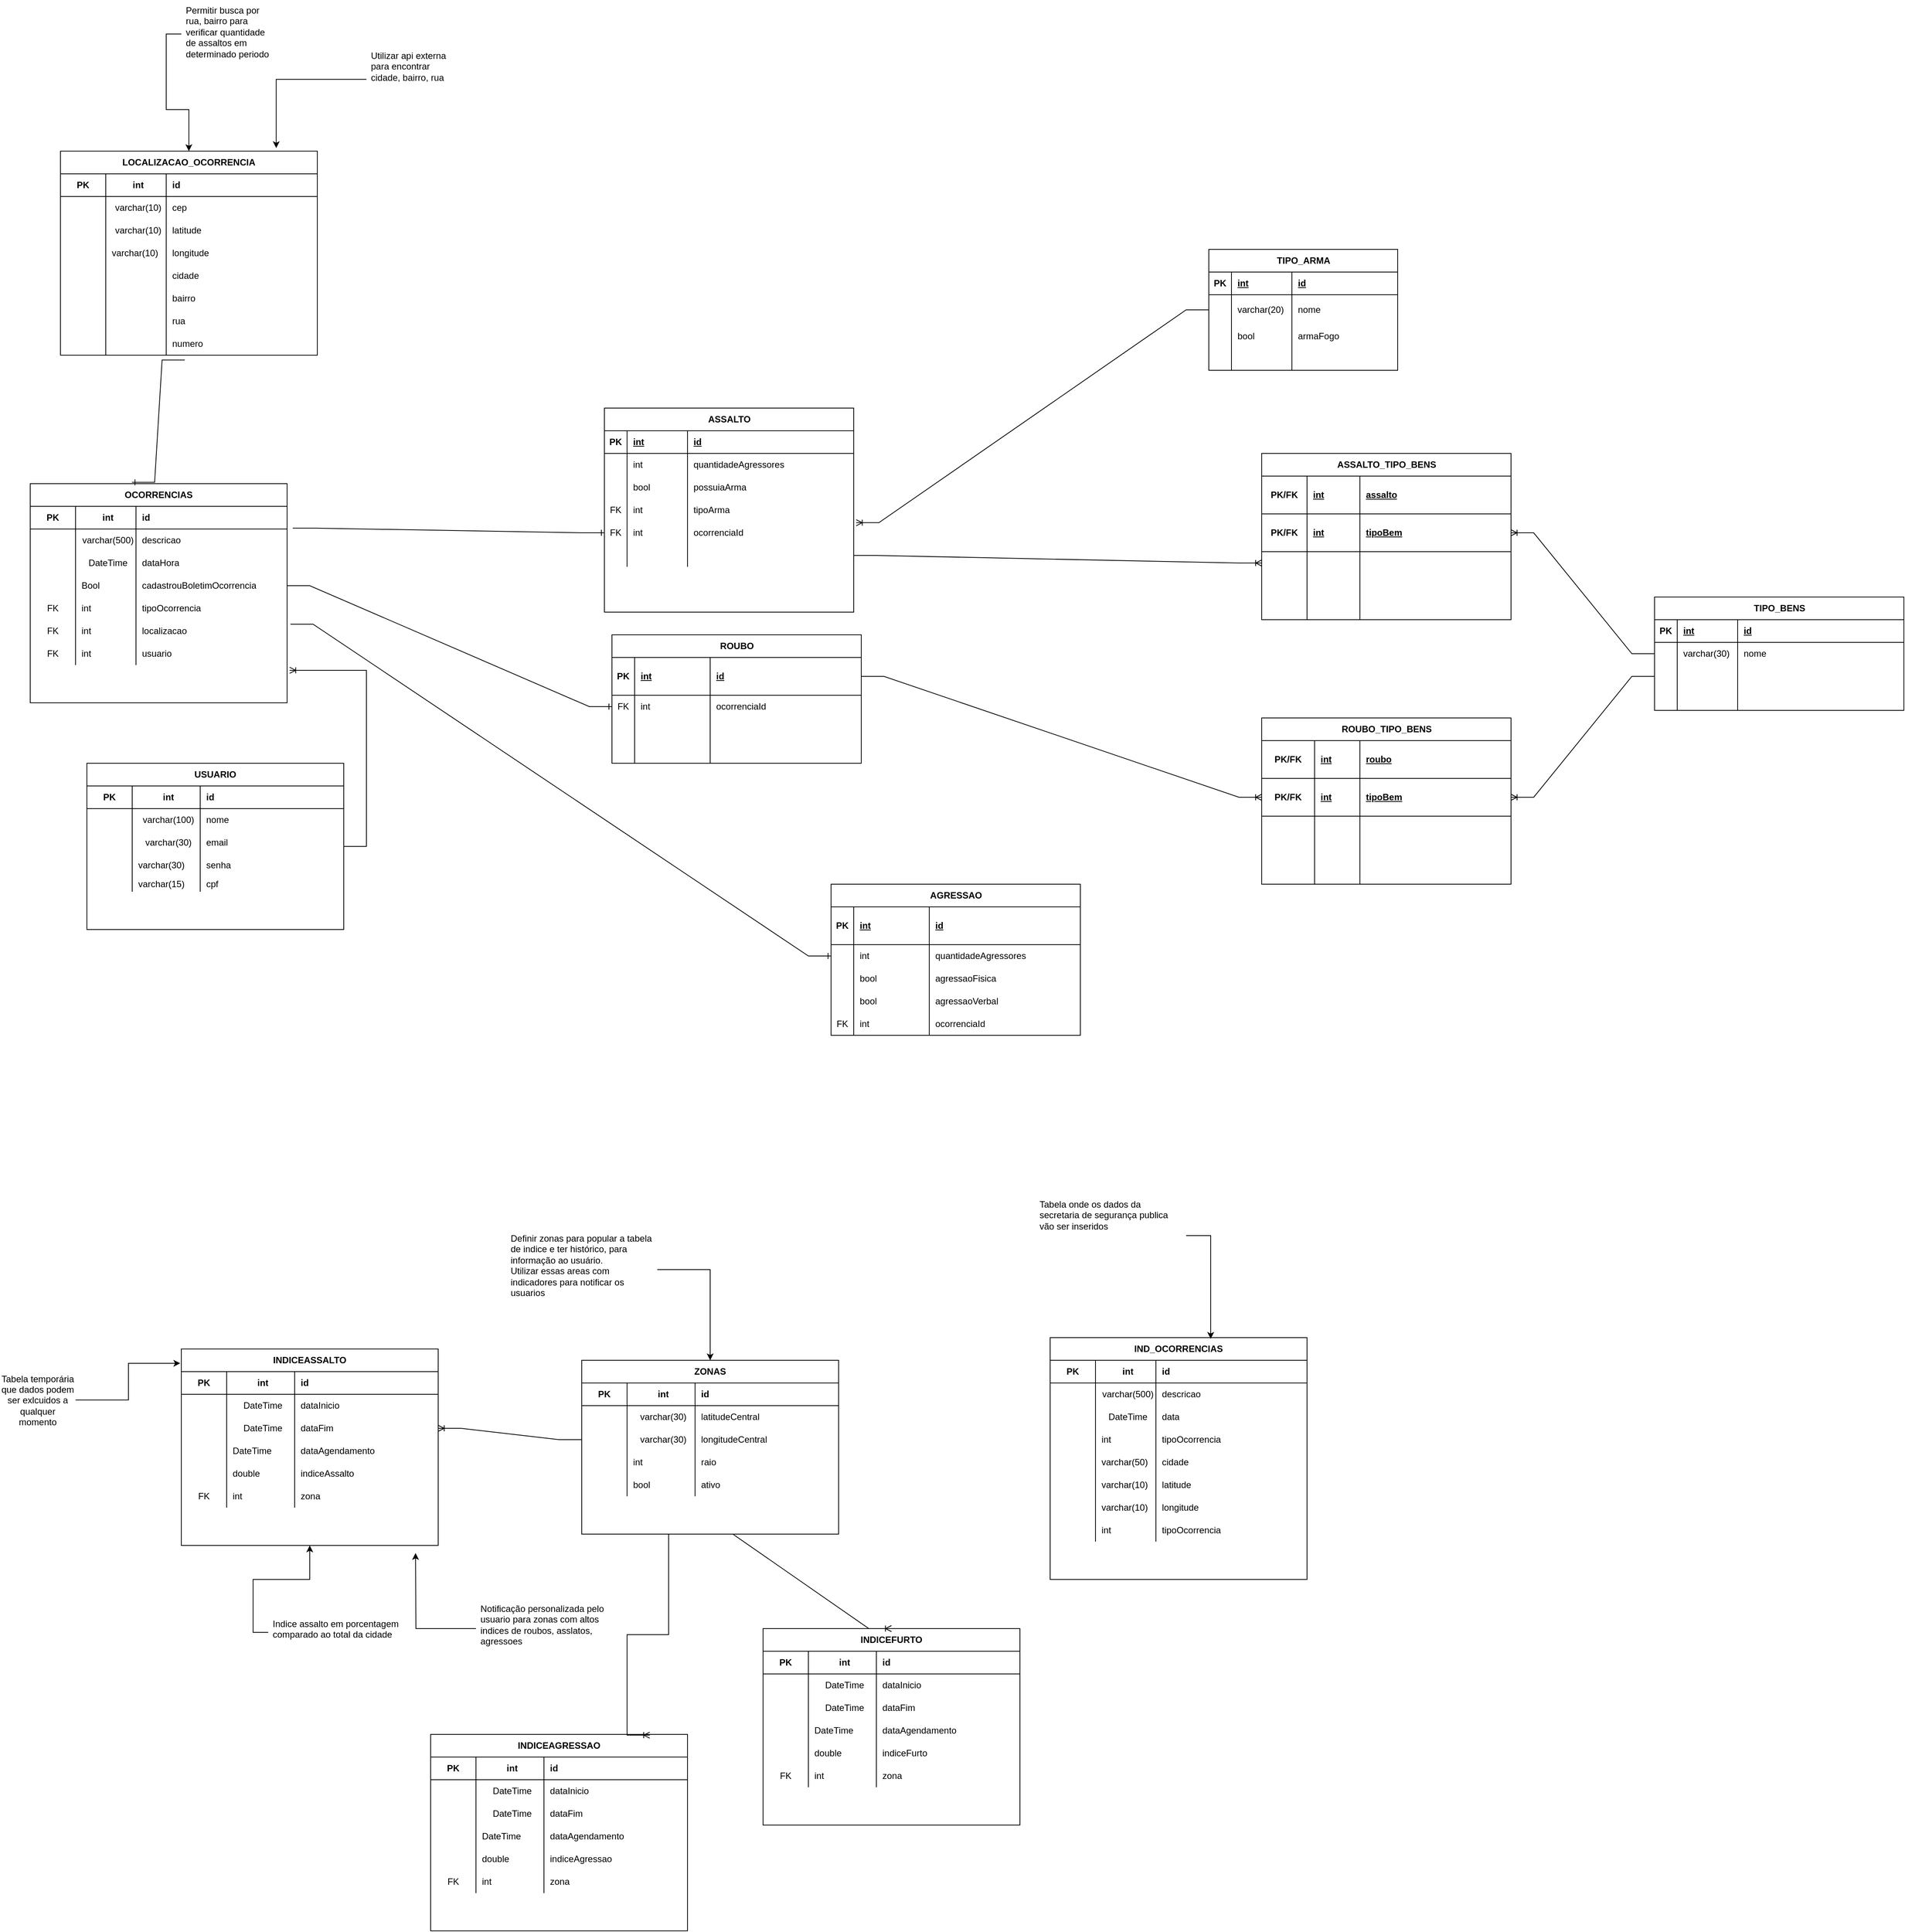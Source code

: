 <mxfile version="13.9.9" type="device"><diagram id="R2lEEEUBdFMjLlhIrx00" name="Page-1"><mxGraphModel dx="1894" dy="2251" grid="1" gridSize="10" guides="1" tooltips="1" connect="1" arrows="1" fold="1" page="1" pageScale="1" pageWidth="850" pageHeight="1100" math="0" shadow="0" extFonts="Permanent Marker^https://fonts.googleapis.com/css?family=Permanent+Marker"><root><mxCell id="0"/><mxCell id="1" parent="0"/><mxCell id="ggK8DfkqS9XMp0oOM9uy-8" value="OCORRENCIAS" style="shape=table;startSize=30;container=1;collapsible=1;childLayout=tableLayout;fixedRows=1;rowLines=0;fontStyle=1;align=center;resizeLast=1;html=1;whiteSpace=wrap;" parent="1" vertex="1"><mxGeometry x="180" y="200" width="340" height="290" as="geometry"/></mxCell><mxCell id="ggK8DfkqS9XMp0oOM9uy-12" value="" style="shape=tableRow;horizontal=0;startSize=0;swimlaneHead=0;swimlaneBody=0;fillColor=none;collapsible=0;dropTarget=0;points=[[0,0.5],[1,0.5]];portConstraint=eastwest;top=0;left=0;right=0;bottom=1;html=1;" parent="ggK8DfkqS9XMp0oOM9uy-8" vertex="1"><mxGeometry y="30" width="340" height="30" as="geometry"/></mxCell><mxCell id="ggK8DfkqS9XMp0oOM9uy-13" value="PK" style="shape=partialRectangle;connectable=0;fillColor=none;top=0;left=0;bottom=0;right=0;fontStyle=1;overflow=hidden;html=1;whiteSpace=wrap;" parent="ggK8DfkqS9XMp0oOM9uy-12" vertex="1"><mxGeometry width="60" height="30" as="geometry"><mxRectangle width="60" height="30" as="alternateBounds"/></mxGeometry></mxCell><mxCell id="ggK8DfkqS9XMp0oOM9uy-29" value="int" style="shape=partialRectangle;connectable=0;fillColor=none;top=0;left=0;bottom=0;right=0;align=center;spacingLeft=6;fontStyle=1;overflow=hidden;html=1;whiteSpace=wrap;" parent="ggK8DfkqS9XMp0oOM9uy-12" vertex="1"><mxGeometry x="60" width="80" height="30" as="geometry"><mxRectangle width="80" height="30" as="alternateBounds"/></mxGeometry></mxCell><mxCell id="ggK8DfkqS9XMp0oOM9uy-14" value="id" style="shape=partialRectangle;connectable=0;fillColor=none;top=0;left=0;bottom=0;right=0;align=left;spacingLeft=6;fontStyle=1;overflow=hidden;html=1;whiteSpace=wrap;" parent="ggK8DfkqS9XMp0oOM9uy-12" vertex="1"><mxGeometry x="140" width="200" height="30" as="geometry"><mxRectangle width="200" height="30" as="alternateBounds"/></mxGeometry></mxCell><mxCell id="ggK8DfkqS9XMp0oOM9uy-15" value="" style="shape=tableRow;horizontal=0;startSize=0;swimlaneHead=0;swimlaneBody=0;fillColor=none;collapsible=0;dropTarget=0;points=[[0,0.5],[1,0.5]];portConstraint=eastwest;top=0;left=0;right=0;bottom=0;html=1;" parent="ggK8DfkqS9XMp0oOM9uy-8" vertex="1"><mxGeometry y="60" width="340" height="30" as="geometry"/></mxCell><mxCell id="ggK8DfkqS9XMp0oOM9uy-16" value="" style="shape=partialRectangle;connectable=0;fillColor=none;top=0;left=0;bottom=0;right=0;editable=1;overflow=hidden;html=1;whiteSpace=wrap;" parent="ggK8DfkqS9XMp0oOM9uy-15" vertex="1"><mxGeometry width="60" height="30" as="geometry"><mxRectangle width="60" height="30" as="alternateBounds"/></mxGeometry></mxCell><mxCell id="ggK8DfkqS9XMp0oOM9uy-30" value="varchar(500)" style="shape=partialRectangle;connectable=0;fillColor=none;top=0;left=0;bottom=0;right=0;align=center;spacingLeft=6;overflow=hidden;html=1;whiteSpace=wrap;" parent="ggK8DfkqS9XMp0oOM9uy-15" vertex="1"><mxGeometry x="60" width="80" height="30" as="geometry"><mxRectangle width="80" height="30" as="alternateBounds"/></mxGeometry></mxCell><mxCell id="ggK8DfkqS9XMp0oOM9uy-17" value="descricao" style="shape=partialRectangle;connectable=0;fillColor=none;top=0;left=0;bottom=0;right=0;align=left;spacingLeft=6;overflow=hidden;html=1;whiteSpace=wrap;" parent="ggK8DfkqS9XMp0oOM9uy-15" vertex="1"><mxGeometry x="140" width="200" height="30" as="geometry"><mxRectangle width="200" height="30" as="alternateBounds"/></mxGeometry></mxCell><mxCell id="ggK8DfkqS9XMp0oOM9uy-18" value="" style="shape=tableRow;horizontal=0;startSize=0;swimlaneHead=0;swimlaneBody=0;fillColor=none;collapsible=0;dropTarget=0;points=[[0,0.5],[1,0.5]];portConstraint=eastwest;top=0;left=0;right=0;bottom=0;html=1;" parent="ggK8DfkqS9XMp0oOM9uy-8" vertex="1"><mxGeometry y="90" width="340" height="30" as="geometry"/></mxCell><mxCell id="ggK8DfkqS9XMp0oOM9uy-19" value="" style="shape=partialRectangle;connectable=0;fillColor=none;top=0;left=0;bottom=0;right=0;editable=1;overflow=hidden;html=1;whiteSpace=wrap;" parent="ggK8DfkqS9XMp0oOM9uy-18" vertex="1"><mxGeometry width="60" height="30" as="geometry"><mxRectangle width="60" height="30" as="alternateBounds"/></mxGeometry></mxCell><mxCell id="ggK8DfkqS9XMp0oOM9uy-31" value="DateTime" style="shape=partialRectangle;connectable=0;fillColor=none;top=0;left=0;bottom=0;right=0;align=center;spacingLeft=6;overflow=hidden;html=1;whiteSpace=wrap;" parent="ggK8DfkqS9XMp0oOM9uy-18" vertex="1"><mxGeometry x="60" width="80" height="30" as="geometry"><mxRectangle width="80" height="30" as="alternateBounds"/></mxGeometry></mxCell><mxCell id="ggK8DfkqS9XMp0oOM9uy-20" value="dataHora" style="shape=partialRectangle;connectable=0;fillColor=none;top=0;left=0;bottom=0;right=0;align=left;spacingLeft=6;overflow=hidden;html=1;whiteSpace=wrap;" parent="ggK8DfkqS9XMp0oOM9uy-18" vertex="1"><mxGeometry x="140" width="200" height="30" as="geometry"><mxRectangle width="200" height="30" as="alternateBounds"/></mxGeometry></mxCell><mxCell id="ggK8DfkqS9XMp0oOM9uy-26" style="shape=tableRow;horizontal=0;startSize=0;swimlaneHead=0;swimlaneBody=0;fillColor=none;collapsible=0;dropTarget=0;points=[[0,0.5],[1,0.5]];portConstraint=eastwest;top=0;left=0;right=0;bottom=0;html=1;" parent="ggK8DfkqS9XMp0oOM9uy-8" vertex="1"><mxGeometry y="120" width="340" height="30" as="geometry"/></mxCell><mxCell id="ggK8DfkqS9XMp0oOM9uy-27" style="shape=partialRectangle;connectable=0;fillColor=none;top=0;left=0;bottom=0;right=0;editable=1;overflow=hidden;html=1;whiteSpace=wrap;" parent="ggK8DfkqS9XMp0oOM9uy-26" vertex="1"><mxGeometry width="60" height="30" as="geometry"><mxRectangle width="60" height="30" as="alternateBounds"/></mxGeometry></mxCell><mxCell id="ggK8DfkqS9XMp0oOM9uy-32" value="Bool" style="shape=partialRectangle;connectable=0;fillColor=none;top=0;left=0;bottom=0;right=0;align=left;spacingLeft=6;overflow=hidden;html=1;whiteSpace=wrap;" parent="ggK8DfkqS9XMp0oOM9uy-26" vertex="1"><mxGeometry x="60" width="80" height="30" as="geometry"><mxRectangle width="80" height="30" as="alternateBounds"/></mxGeometry></mxCell><mxCell id="ggK8DfkqS9XMp0oOM9uy-28" value="cadastrouBoletimOcorrencia" style="shape=partialRectangle;connectable=0;fillColor=none;top=0;left=0;bottom=0;right=0;align=left;spacingLeft=6;overflow=hidden;html=1;whiteSpace=wrap;" parent="ggK8DfkqS9XMp0oOM9uy-26" vertex="1"><mxGeometry x="140" width="200" height="30" as="geometry"><mxRectangle width="200" height="30" as="alternateBounds"/></mxGeometry></mxCell><mxCell id="ggK8DfkqS9XMp0oOM9uy-303" style="shape=tableRow;horizontal=0;startSize=0;swimlaneHead=0;swimlaneBody=0;fillColor=none;collapsible=0;dropTarget=0;points=[[0,0.5],[1,0.5]];portConstraint=eastwest;top=0;left=0;right=0;bottom=0;html=1;" parent="ggK8DfkqS9XMp0oOM9uy-8" vertex="1"><mxGeometry y="150" width="340" height="30" as="geometry"/></mxCell><mxCell id="ggK8DfkqS9XMp0oOM9uy-304" value="FK" style="shape=partialRectangle;connectable=0;fillColor=none;top=0;left=0;bottom=0;right=0;editable=1;overflow=hidden;html=1;whiteSpace=wrap;" parent="ggK8DfkqS9XMp0oOM9uy-303" vertex="1"><mxGeometry width="60" height="30" as="geometry"><mxRectangle width="60" height="30" as="alternateBounds"/></mxGeometry></mxCell><mxCell id="ggK8DfkqS9XMp0oOM9uy-305" value="int" style="shape=partialRectangle;connectable=0;fillColor=none;top=0;left=0;bottom=0;right=0;align=left;spacingLeft=6;overflow=hidden;html=1;whiteSpace=wrap;" parent="ggK8DfkqS9XMp0oOM9uy-303" vertex="1"><mxGeometry x="60" width="80" height="30" as="geometry"><mxRectangle width="80" height="30" as="alternateBounds"/></mxGeometry></mxCell><mxCell id="ggK8DfkqS9XMp0oOM9uy-306" value="tipoOcorrencia" style="shape=partialRectangle;connectable=0;fillColor=none;top=0;left=0;bottom=0;right=0;align=left;spacingLeft=6;overflow=hidden;html=1;whiteSpace=wrap;" parent="ggK8DfkqS9XMp0oOM9uy-303" vertex="1"><mxGeometry x="140" width="200" height="30" as="geometry"><mxRectangle width="200" height="30" as="alternateBounds"/></mxGeometry></mxCell><mxCell id="ggK8DfkqS9XMp0oOM9uy-322" style="shape=tableRow;horizontal=0;startSize=0;swimlaneHead=0;swimlaneBody=0;fillColor=none;collapsible=0;dropTarget=0;points=[[0,0.5],[1,0.5]];portConstraint=eastwest;top=0;left=0;right=0;bottom=0;html=1;" parent="ggK8DfkqS9XMp0oOM9uy-8" vertex="1"><mxGeometry y="180" width="340" height="30" as="geometry"/></mxCell><mxCell id="ggK8DfkqS9XMp0oOM9uy-323" value="FK" style="shape=partialRectangle;connectable=0;fillColor=none;top=0;left=0;bottom=0;right=0;editable=1;overflow=hidden;html=1;whiteSpace=wrap;" parent="ggK8DfkqS9XMp0oOM9uy-322" vertex="1"><mxGeometry width="60" height="30" as="geometry"><mxRectangle width="60" height="30" as="alternateBounds"/></mxGeometry></mxCell><mxCell id="ggK8DfkqS9XMp0oOM9uy-324" value="int" style="shape=partialRectangle;connectable=0;fillColor=none;top=0;left=0;bottom=0;right=0;align=left;spacingLeft=6;overflow=hidden;html=1;whiteSpace=wrap;" parent="ggK8DfkqS9XMp0oOM9uy-322" vertex="1"><mxGeometry x="60" width="80" height="30" as="geometry"><mxRectangle width="80" height="30" as="alternateBounds"/></mxGeometry></mxCell><mxCell id="ggK8DfkqS9XMp0oOM9uy-325" value="localizacao" style="shape=partialRectangle;connectable=0;fillColor=none;top=0;left=0;bottom=0;right=0;align=left;spacingLeft=6;overflow=hidden;html=1;whiteSpace=wrap;" parent="ggK8DfkqS9XMp0oOM9uy-322" vertex="1"><mxGeometry x="140" width="200" height="30" as="geometry"><mxRectangle width="200" height="30" as="alternateBounds"/></mxGeometry></mxCell><mxCell id="ggK8DfkqS9XMp0oOM9uy-328" style="shape=tableRow;horizontal=0;startSize=0;swimlaneHead=0;swimlaneBody=0;fillColor=none;collapsible=0;dropTarget=0;points=[[0,0.5],[1,0.5]];portConstraint=eastwest;top=0;left=0;right=0;bottom=0;html=1;" parent="ggK8DfkqS9XMp0oOM9uy-8" vertex="1"><mxGeometry y="210" width="340" height="30" as="geometry"/></mxCell><mxCell id="ggK8DfkqS9XMp0oOM9uy-329" value="FK" style="shape=partialRectangle;connectable=0;fillColor=none;top=0;left=0;bottom=0;right=0;editable=1;overflow=hidden;html=1;whiteSpace=wrap;" parent="ggK8DfkqS9XMp0oOM9uy-328" vertex="1"><mxGeometry width="60" height="30" as="geometry"><mxRectangle width="60" height="30" as="alternateBounds"/></mxGeometry></mxCell><mxCell id="ggK8DfkqS9XMp0oOM9uy-330" value="int" style="shape=partialRectangle;connectable=0;fillColor=none;top=0;left=0;bottom=0;right=0;align=left;spacingLeft=6;overflow=hidden;html=1;whiteSpace=wrap;" parent="ggK8DfkqS9XMp0oOM9uy-328" vertex="1"><mxGeometry x="60" width="80" height="30" as="geometry"><mxRectangle width="80" height="30" as="alternateBounds"/></mxGeometry></mxCell><mxCell id="ggK8DfkqS9XMp0oOM9uy-331" value="usuario" style="shape=partialRectangle;connectable=0;fillColor=none;top=0;left=0;bottom=0;right=0;align=left;spacingLeft=6;overflow=hidden;html=1;whiteSpace=wrap;" parent="ggK8DfkqS9XMp0oOM9uy-328" vertex="1"><mxGeometry x="140" width="200" height="30" as="geometry"><mxRectangle width="200" height="30" as="alternateBounds"/></mxGeometry></mxCell><mxCell id="ggK8DfkqS9XMp0oOM9uy-56" value="ASSALTO" style="shape=table;startSize=30;container=1;collapsible=1;childLayout=tableLayout;fixedRows=1;rowLines=0;fontStyle=1;align=center;resizeLast=1;html=1;" parent="1" vertex="1"><mxGeometry x="940" y="100" width="330" height="270" as="geometry"/></mxCell><mxCell id="ggK8DfkqS9XMp0oOM9uy-57" value="" style="shape=tableRow;horizontal=0;startSize=0;swimlaneHead=0;swimlaneBody=0;fillColor=none;collapsible=0;dropTarget=0;points=[[0,0.5],[1,0.5]];portConstraint=eastwest;top=0;left=0;right=0;bottom=1;" parent="ggK8DfkqS9XMp0oOM9uy-56" vertex="1"><mxGeometry y="30" width="330" height="30" as="geometry"/></mxCell><mxCell id="ggK8DfkqS9XMp0oOM9uy-58" value="PK" style="shape=partialRectangle;connectable=0;fillColor=none;top=0;left=0;bottom=0;right=0;fontStyle=1;overflow=hidden;whiteSpace=wrap;html=1;" parent="ggK8DfkqS9XMp0oOM9uy-57" vertex="1"><mxGeometry width="30" height="30" as="geometry"><mxRectangle width="30" height="30" as="alternateBounds"/></mxGeometry></mxCell><mxCell id="ggK8DfkqS9XMp0oOM9uy-69" value="int" style="shape=partialRectangle;connectable=0;fillColor=none;top=0;left=0;bottom=0;right=0;align=left;spacingLeft=6;fontStyle=5;overflow=hidden;whiteSpace=wrap;html=1;" parent="ggK8DfkqS9XMp0oOM9uy-57" vertex="1"><mxGeometry x="30" width="80" height="30" as="geometry"><mxRectangle width="80" height="30" as="alternateBounds"/></mxGeometry></mxCell><mxCell id="ggK8DfkqS9XMp0oOM9uy-59" value="id" style="shape=partialRectangle;connectable=0;fillColor=none;top=0;left=0;bottom=0;right=0;align=left;spacingLeft=6;fontStyle=5;overflow=hidden;whiteSpace=wrap;html=1;" parent="ggK8DfkqS9XMp0oOM9uy-57" vertex="1"><mxGeometry x="110" width="220" height="30" as="geometry"><mxRectangle width="220" height="30" as="alternateBounds"/></mxGeometry></mxCell><mxCell id="ggK8DfkqS9XMp0oOM9uy-60" value="" style="shape=tableRow;horizontal=0;startSize=0;swimlaneHead=0;swimlaneBody=0;fillColor=none;collapsible=0;dropTarget=0;points=[[0,0.5],[1,0.5]];portConstraint=eastwest;top=0;left=0;right=0;bottom=0;" parent="ggK8DfkqS9XMp0oOM9uy-56" vertex="1"><mxGeometry y="60" width="330" height="30" as="geometry"/></mxCell><mxCell id="ggK8DfkqS9XMp0oOM9uy-61" value="" style="shape=partialRectangle;connectable=0;fillColor=none;top=0;left=0;bottom=0;right=0;editable=1;overflow=hidden;whiteSpace=wrap;html=1;" parent="ggK8DfkqS9XMp0oOM9uy-60" vertex="1"><mxGeometry width="30" height="30" as="geometry"><mxRectangle width="30" height="30" as="alternateBounds"/></mxGeometry></mxCell><mxCell id="ggK8DfkqS9XMp0oOM9uy-70" value="int" style="shape=partialRectangle;connectable=0;fillColor=none;top=0;left=0;bottom=0;right=0;align=left;spacingLeft=6;overflow=hidden;whiteSpace=wrap;html=1;" parent="ggK8DfkqS9XMp0oOM9uy-60" vertex="1"><mxGeometry x="30" width="80" height="30" as="geometry"><mxRectangle width="80" height="30" as="alternateBounds"/></mxGeometry></mxCell><mxCell id="ggK8DfkqS9XMp0oOM9uy-62" value="quantidadeAgressores" style="shape=partialRectangle;connectable=0;fillColor=none;top=0;left=0;bottom=0;right=0;align=left;spacingLeft=6;overflow=hidden;whiteSpace=wrap;html=1;" parent="ggK8DfkqS9XMp0oOM9uy-60" vertex="1"><mxGeometry x="110" width="220" height="30" as="geometry"><mxRectangle width="220" height="30" as="alternateBounds"/></mxGeometry></mxCell><mxCell id="ggK8DfkqS9XMp0oOM9uy-63" value="" style="shape=tableRow;horizontal=0;startSize=0;swimlaneHead=0;swimlaneBody=0;fillColor=none;collapsible=0;dropTarget=0;points=[[0,0.5],[1,0.5]];portConstraint=eastwest;top=0;left=0;right=0;bottom=0;" parent="ggK8DfkqS9XMp0oOM9uy-56" vertex="1"><mxGeometry y="90" width="330" height="30" as="geometry"/></mxCell><mxCell id="ggK8DfkqS9XMp0oOM9uy-64" value="" style="shape=partialRectangle;connectable=0;fillColor=none;top=0;left=0;bottom=0;right=0;editable=1;overflow=hidden;whiteSpace=wrap;html=1;" parent="ggK8DfkqS9XMp0oOM9uy-63" vertex="1"><mxGeometry width="30" height="30" as="geometry"><mxRectangle width="30" height="30" as="alternateBounds"/></mxGeometry></mxCell><mxCell id="ggK8DfkqS9XMp0oOM9uy-71" value="bool" style="shape=partialRectangle;connectable=0;fillColor=none;top=0;left=0;bottom=0;right=0;align=left;spacingLeft=6;overflow=hidden;whiteSpace=wrap;html=1;" parent="ggK8DfkqS9XMp0oOM9uy-63" vertex="1"><mxGeometry x="30" width="80" height="30" as="geometry"><mxRectangle width="80" height="30" as="alternateBounds"/></mxGeometry></mxCell><mxCell id="ggK8DfkqS9XMp0oOM9uy-65" value="possuiaArma" style="shape=partialRectangle;connectable=0;fillColor=none;top=0;left=0;bottom=0;right=0;align=left;spacingLeft=6;overflow=hidden;whiteSpace=wrap;html=1;" parent="ggK8DfkqS9XMp0oOM9uy-63" vertex="1"><mxGeometry x="110" width="220" height="30" as="geometry"><mxRectangle width="220" height="30" as="alternateBounds"/></mxGeometry></mxCell><mxCell id="ggK8DfkqS9XMp0oOM9uy-66" value="" style="shape=tableRow;horizontal=0;startSize=0;swimlaneHead=0;swimlaneBody=0;fillColor=none;collapsible=0;dropTarget=0;points=[[0,0.5],[1,0.5]];portConstraint=eastwest;top=0;left=0;right=0;bottom=0;" parent="ggK8DfkqS9XMp0oOM9uy-56" vertex="1"><mxGeometry y="120" width="330" height="30" as="geometry"/></mxCell><mxCell id="ggK8DfkqS9XMp0oOM9uy-67" value="FK" style="shape=partialRectangle;connectable=0;fillColor=none;top=0;left=0;bottom=0;right=0;editable=1;overflow=hidden;whiteSpace=wrap;html=1;" parent="ggK8DfkqS9XMp0oOM9uy-66" vertex="1"><mxGeometry width="30" height="30" as="geometry"><mxRectangle width="30" height="30" as="alternateBounds"/></mxGeometry></mxCell><mxCell id="ggK8DfkqS9XMp0oOM9uy-72" value="int" style="shape=partialRectangle;connectable=0;fillColor=none;top=0;left=0;bottom=0;right=0;align=left;spacingLeft=6;overflow=hidden;whiteSpace=wrap;html=1;" parent="ggK8DfkqS9XMp0oOM9uy-66" vertex="1"><mxGeometry x="30" width="80" height="30" as="geometry"><mxRectangle width="80" height="30" as="alternateBounds"/></mxGeometry></mxCell><mxCell id="ggK8DfkqS9XMp0oOM9uy-68" value="tipoArma" style="shape=partialRectangle;connectable=0;fillColor=none;top=0;left=0;bottom=0;right=0;align=left;spacingLeft=6;overflow=hidden;whiteSpace=wrap;html=1;" parent="ggK8DfkqS9XMp0oOM9uy-66" vertex="1"><mxGeometry x="110" width="220" height="30" as="geometry"><mxRectangle width="220" height="30" as="alternateBounds"/></mxGeometry></mxCell><mxCell id="ggK8DfkqS9XMp0oOM9uy-91" style="shape=tableRow;horizontal=0;startSize=0;swimlaneHead=0;swimlaneBody=0;fillColor=none;collapsible=0;dropTarget=0;points=[[0,0.5],[1,0.5]];portConstraint=eastwest;top=0;left=0;right=0;bottom=0;" parent="ggK8DfkqS9XMp0oOM9uy-56" vertex="1"><mxGeometry y="150" width="330" height="30" as="geometry"/></mxCell><mxCell id="ggK8DfkqS9XMp0oOM9uy-92" value="FK" style="shape=partialRectangle;connectable=0;fillColor=none;top=0;left=0;bottom=0;right=0;editable=1;overflow=hidden;whiteSpace=wrap;html=1;" parent="ggK8DfkqS9XMp0oOM9uy-91" vertex="1"><mxGeometry width="30" height="30" as="geometry"><mxRectangle width="30" height="30" as="alternateBounds"/></mxGeometry></mxCell><mxCell id="ggK8DfkqS9XMp0oOM9uy-93" value="int" style="shape=partialRectangle;connectable=0;fillColor=none;top=0;left=0;bottom=0;right=0;align=left;spacingLeft=6;overflow=hidden;whiteSpace=wrap;html=1;" parent="ggK8DfkqS9XMp0oOM9uy-91" vertex="1"><mxGeometry x="30" width="80" height="30" as="geometry"><mxRectangle width="80" height="30" as="alternateBounds"/></mxGeometry></mxCell><mxCell id="ggK8DfkqS9XMp0oOM9uy-94" value="ocorrenciaId" style="shape=partialRectangle;connectable=0;fillColor=none;top=0;left=0;bottom=0;right=0;align=left;spacingLeft=6;overflow=hidden;whiteSpace=wrap;html=1;" parent="ggK8DfkqS9XMp0oOM9uy-91" vertex="1"><mxGeometry x="110" width="220" height="30" as="geometry"><mxRectangle width="220" height="30" as="alternateBounds"/></mxGeometry></mxCell><mxCell id="ggK8DfkqS9XMp0oOM9uy-95" style="shape=tableRow;horizontal=0;startSize=0;swimlaneHead=0;swimlaneBody=0;fillColor=none;collapsible=0;dropTarget=0;points=[[0,0.5],[1,0.5]];portConstraint=eastwest;top=0;left=0;right=0;bottom=0;" parent="ggK8DfkqS9XMp0oOM9uy-56" vertex="1"><mxGeometry y="180" width="330" height="30" as="geometry"/></mxCell><mxCell id="ggK8DfkqS9XMp0oOM9uy-96" value="" style="shape=partialRectangle;connectable=0;fillColor=none;top=0;left=0;bottom=0;right=0;editable=1;overflow=hidden;whiteSpace=wrap;html=1;" parent="ggK8DfkqS9XMp0oOM9uy-95" vertex="1"><mxGeometry width="30" height="30" as="geometry"><mxRectangle width="30" height="30" as="alternateBounds"/></mxGeometry></mxCell><mxCell id="ggK8DfkqS9XMp0oOM9uy-97" value="" style="shape=partialRectangle;connectable=0;fillColor=none;top=0;left=0;bottom=0;right=0;align=left;spacingLeft=6;overflow=hidden;whiteSpace=wrap;html=1;" parent="ggK8DfkqS9XMp0oOM9uy-95" vertex="1"><mxGeometry x="30" width="80" height="30" as="geometry"><mxRectangle width="80" height="30" as="alternateBounds"/></mxGeometry></mxCell><mxCell id="ggK8DfkqS9XMp0oOM9uy-98" value="" style="shape=partialRectangle;connectable=0;fillColor=none;top=0;left=0;bottom=0;right=0;align=left;spacingLeft=6;overflow=hidden;whiteSpace=wrap;html=1;" parent="ggK8DfkqS9XMp0oOM9uy-95" vertex="1"><mxGeometry x="110" width="220" height="30" as="geometry"><mxRectangle width="220" height="30" as="alternateBounds"/></mxGeometry></mxCell><mxCell id="ggK8DfkqS9XMp0oOM9uy-74" value="TIPO_ARMA" style="shape=table;startSize=30;container=1;collapsible=1;childLayout=tableLayout;fixedRows=1;rowLines=0;fontStyle=1;align=center;resizeLast=1;html=1;" parent="1" vertex="1"><mxGeometry x="1740" y="-110" width="250" height="160" as="geometry"/></mxCell><mxCell id="ggK8DfkqS9XMp0oOM9uy-75" value="" style="shape=tableRow;horizontal=0;startSize=0;swimlaneHead=0;swimlaneBody=0;fillColor=none;collapsible=0;dropTarget=0;points=[[0,0.5],[1,0.5]];portConstraint=eastwest;top=0;left=0;right=0;bottom=1;" parent="ggK8DfkqS9XMp0oOM9uy-74" vertex="1"><mxGeometry y="30" width="250" height="30" as="geometry"/></mxCell><mxCell id="ggK8DfkqS9XMp0oOM9uy-76" value="PK" style="shape=partialRectangle;connectable=0;fillColor=none;top=0;left=0;bottom=0;right=0;fontStyle=1;overflow=hidden;whiteSpace=wrap;html=1;" parent="ggK8DfkqS9XMp0oOM9uy-75" vertex="1"><mxGeometry width="30" height="30" as="geometry"><mxRectangle width="30" height="30" as="alternateBounds"/></mxGeometry></mxCell><mxCell id="ggK8DfkqS9XMp0oOM9uy-87" value="int" style="shape=partialRectangle;connectable=0;fillColor=none;top=0;left=0;bottom=0;right=0;align=left;spacingLeft=6;fontStyle=5;overflow=hidden;whiteSpace=wrap;html=1;" parent="ggK8DfkqS9XMp0oOM9uy-75" vertex="1"><mxGeometry x="30" width="80" height="30" as="geometry"><mxRectangle width="80" height="30" as="alternateBounds"/></mxGeometry></mxCell><mxCell id="ggK8DfkqS9XMp0oOM9uy-77" value="id" style="shape=partialRectangle;connectable=0;fillColor=none;top=0;left=0;bottom=0;right=0;align=left;spacingLeft=6;fontStyle=5;overflow=hidden;whiteSpace=wrap;html=1;" parent="ggK8DfkqS9XMp0oOM9uy-75" vertex="1"><mxGeometry x="110" width="140" height="30" as="geometry"><mxRectangle width="140" height="30" as="alternateBounds"/></mxGeometry></mxCell><mxCell id="ggK8DfkqS9XMp0oOM9uy-78" value="" style="shape=tableRow;horizontal=0;startSize=0;swimlaneHead=0;swimlaneBody=0;fillColor=none;collapsible=0;dropTarget=0;points=[[0,0.5],[1,0.5]];portConstraint=eastwest;top=0;left=0;right=0;bottom=0;" parent="ggK8DfkqS9XMp0oOM9uy-74" vertex="1"><mxGeometry y="60" width="250" height="40" as="geometry"/></mxCell><mxCell id="ggK8DfkqS9XMp0oOM9uy-79" value="" style="shape=partialRectangle;connectable=0;fillColor=none;top=0;left=0;bottom=0;right=0;editable=1;overflow=hidden;whiteSpace=wrap;html=1;" parent="ggK8DfkqS9XMp0oOM9uy-78" vertex="1"><mxGeometry width="30" height="40" as="geometry"><mxRectangle width="30" height="40" as="alternateBounds"/></mxGeometry></mxCell><mxCell id="ggK8DfkqS9XMp0oOM9uy-88" value="varchar(20)" style="shape=partialRectangle;connectable=0;fillColor=none;top=0;left=0;bottom=0;right=0;align=left;spacingLeft=6;overflow=hidden;whiteSpace=wrap;html=1;" parent="ggK8DfkqS9XMp0oOM9uy-78" vertex="1"><mxGeometry x="30" width="80" height="40" as="geometry"><mxRectangle width="80" height="40" as="alternateBounds"/></mxGeometry></mxCell><mxCell id="ggK8DfkqS9XMp0oOM9uy-80" value="nome" style="shape=partialRectangle;connectable=0;fillColor=none;top=0;left=0;bottom=0;right=0;align=left;spacingLeft=6;overflow=hidden;whiteSpace=wrap;html=1;" parent="ggK8DfkqS9XMp0oOM9uy-78" vertex="1"><mxGeometry x="110" width="140" height="40" as="geometry"><mxRectangle width="140" height="40" as="alternateBounds"/></mxGeometry></mxCell><mxCell id="ggK8DfkqS9XMp0oOM9uy-81" value="" style="shape=tableRow;horizontal=0;startSize=0;swimlaneHead=0;swimlaneBody=0;fillColor=none;collapsible=0;dropTarget=0;points=[[0,0.5],[1,0.5]];portConstraint=eastwest;top=0;left=0;right=0;bottom=0;" parent="ggK8DfkqS9XMp0oOM9uy-74" vertex="1"><mxGeometry y="100" width="250" height="30" as="geometry"/></mxCell><mxCell id="ggK8DfkqS9XMp0oOM9uy-82" value="" style="shape=partialRectangle;connectable=0;fillColor=none;top=0;left=0;bottom=0;right=0;editable=1;overflow=hidden;whiteSpace=wrap;html=1;" parent="ggK8DfkqS9XMp0oOM9uy-81" vertex="1"><mxGeometry width="30" height="30" as="geometry"><mxRectangle width="30" height="30" as="alternateBounds"/></mxGeometry></mxCell><mxCell id="ggK8DfkqS9XMp0oOM9uy-89" value="bool" style="shape=partialRectangle;connectable=0;fillColor=none;top=0;left=0;bottom=0;right=0;align=left;spacingLeft=6;overflow=hidden;whiteSpace=wrap;html=1;" parent="ggK8DfkqS9XMp0oOM9uy-81" vertex="1"><mxGeometry x="30" width="80" height="30" as="geometry"><mxRectangle width="80" height="30" as="alternateBounds"/></mxGeometry></mxCell><mxCell id="ggK8DfkqS9XMp0oOM9uy-83" value="armaFogo" style="shape=partialRectangle;connectable=0;fillColor=none;top=0;left=0;bottom=0;right=0;align=left;spacingLeft=6;overflow=hidden;whiteSpace=wrap;html=1;" parent="ggK8DfkqS9XMp0oOM9uy-81" vertex="1"><mxGeometry x="110" width="140" height="30" as="geometry"><mxRectangle width="140" height="30" as="alternateBounds"/></mxGeometry></mxCell><mxCell id="ggK8DfkqS9XMp0oOM9uy-84" value="" style="shape=tableRow;horizontal=0;startSize=0;swimlaneHead=0;swimlaneBody=0;fillColor=none;collapsible=0;dropTarget=0;points=[[0,0.5],[1,0.5]];portConstraint=eastwest;top=0;left=0;right=0;bottom=0;" parent="ggK8DfkqS9XMp0oOM9uy-74" vertex="1"><mxGeometry y="130" width="250" height="30" as="geometry"/></mxCell><mxCell id="ggK8DfkqS9XMp0oOM9uy-85" value="" style="shape=partialRectangle;connectable=0;fillColor=none;top=0;left=0;bottom=0;right=0;editable=1;overflow=hidden;whiteSpace=wrap;html=1;" parent="ggK8DfkqS9XMp0oOM9uy-84" vertex="1"><mxGeometry width="30" height="30" as="geometry"><mxRectangle width="30" height="30" as="alternateBounds"/></mxGeometry></mxCell><mxCell id="ggK8DfkqS9XMp0oOM9uy-90" style="shape=partialRectangle;connectable=0;fillColor=none;top=0;left=0;bottom=0;right=0;align=left;spacingLeft=6;overflow=hidden;whiteSpace=wrap;html=1;" parent="ggK8DfkqS9XMp0oOM9uy-84" vertex="1"><mxGeometry x="30" width="80" height="30" as="geometry"><mxRectangle width="80" height="30" as="alternateBounds"/></mxGeometry></mxCell><mxCell id="ggK8DfkqS9XMp0oOM9uy-86" value="" style="shape=partialRectangle;connectable=0;fillColor=none;top=0;left=0;bottom=0;right=0;align=left;spacingLeft=6;overflow=hidden;whiteSpace=wrap;html=1;" parent="ggK8DfkqS9XMp0oOM9uy-84" vertex="1"><mxGeometry x="110" width="140" height="30" as="geometry"><mxRectangle width="140" height="30" as="alternateBounds"/></mxGeometry></mxCell><mxCell id="ggK8DfkqS9XMp0oOM9uy-99" value="TIPO_BENS" style="shape=table;startSize=30;container=1;collapsible=1;childLayout=tableLayout;fixedRows=1;rowLines=0;fontStyle=1;align=center;resizeLast=1;html=1;" parent="1" vertex="1"><mxGeometry x="2330" y="350" width="330" height="150" as="geometry"/></mxCell><mxCell id="ggK8DfkqS9XMp0oOM9uy-100" value="" style="shape=tableRow;horizontal=0;startSize=0;swimlaneHead=0;swimlaneBody=0;fillColor=none;collapsible=0;dropTarget=0;points=[[0,0.5],[1,0.5]];portConstraint=eastwest;top=0;left=0;right=0;bottom=1;" parent="ggK8DfkqS9XMp0oOM9uy-99" vertex="1"><mxGeometry y="30" width="330" height="30" as="geometry"/></mxCell><mxCell id="ggK8DfkqS9XMp0oOM9uy-101" value="PK" style="shape=partialRectangle;connectable=0;fillColor=none;top=0;left=0;bottom=0;right=0;fontStyle=1;overflow=hidden;whiteSpace=wrap;html=1;" parent="ggK8DfkqS9XMp0oOM9uy-100" vertex="1"><mxGeometry width="30" height="30" as="geometry"><mxRectangle width="30" height="30" as="alternateBounds"/></mxGeometry></mxCell><mxCell id="ggK8DfkqS9XMp0oOM9uy-112" value="int" style="shape=partialRectangle;connectable=0;fillColor=none;top=0;left=0;bottom=0;right=0;align=left;spacingLeft=6;fontStyle=5;overflow=hidden;whiteSpace=wrap;html=1;" parent="ggK8DfkqS9XMp0oOM9uy-100" vertex="1"><mxGeometry x="30" width="80" height="30" as="geometry"><mxRectangle width="80" height="30" as="alternateBounds"/></mxGeometry></mxCell><mxCell id="ggK8DfkqS9XMp0oOM9uy-102" value="id" style="shape=partialRectangle;connectable=0;fillColor=none;top=0;left=0;bottom=0;right=0;align=left;spacingLeft=6;fontStyle=5;overflow=hidden;whiteSpace=wrap;html=1;" parent="ggK8DfkqS9XMp0oOM9uy-100" vertex="1"><mxGeometry x="110" width="220" height="30" as="geometry"><mxRectangle width="220" height="30" as="alternateBounds"/></mxGeometry></mxCell><mxCell id="ggK8DfkqS9XMp0oOM9uy-103" value="" style="shape=tableRow;horizontal=0;startSize=0;swimlaneHead=0;swimlaneBody=0;fillColor=none;collapsible=0;dropTarget=0;points=[[0,0.5],[1,0.5]];portConstraint=eastwest;top=0;left=0;right=0;bottom=0;" parent="ggK8DfkqS9XMp0oOM9uy-99" vertex="1"><mxGeometry y="60" width="330" height="30" as="geometry"/></mxCell><mxCell id="ggK8DfkqS9XMp0oOM9uy-104" value="" style="shape=partialRectangle;connectable=0;fillColor=none;top=0;left=0;bottom=0;right=0;editable=1;overflow=hidden;whiteSpace=wrap;html=1;" parent="ggK8DfkqS9XMp0oOM9uy-103" vertex="1"><mxGeometry width="30" height="30" as="geometry"><mxRectangle width="30" height="30" as="alternateBounds"/></mxGeometry></mxCell><mxCell id="ggK8DfkqS9XMp0oOM9uy-113" value="varchar(30)" style="shape=partialRectangle;connectable=0;fillColor=none;top=0;left=0;bottom=0;right=0;align=left;spacingLeft=6;overflow=hidden;whiteSpace=wrap;html=1;" parent="ggK8DfkqS9XMp0oOM9uy-103" vertex="1"><mxGeometry x="30" width="80" height="30" as="geometry"><mxRectangle width="80" height="30" as="alternateBounds"/></mxGeometry></mxCell><mxCell id="ggK8DfkqS9XMp0oOM9uy-105" value="nome" style="shape=partialRectangle;connectable=0;fillColor=none;top=0;left=0;bottom=0;right=0;align=left;spacingLeft=6;overflow=hidden;whiteSpace=wrap;html=1;" parent="ggK8DfkqS9XMp0oOM9uy-103" vertex="1"><mxGeometry x="110" width="220" height="30" as="geometry"><mxRectangle width="220" height="30" as="alternateBounds"/></mxGeometry></mxCell><mxCell id="ggK8DfkqS9XMp0oOM9uy-106" value="" style="shape=tableRow;horizontal=0;startSize=0;swimlaneHead=0;swimlaneBody=0;fillColor=none;collapsible=0;dropTarget=0;points=[[0,0.5],[1,0.5]];portConstraint=eastwest;top=0;left=0;right=0;bottom=0;" parent="ggK8DfkqS9XMp0oOM9uy-99" vertex="1"><mxGeometry y="90" width="330" height="30" as="geometry"/></mxCell><mxCell id="ggK8DfkqS9XMp0oOM9uy-107" value="" style="shape=partialRectangle;connectable=0;fillColor=none;top=0;left=0;bottom=0;right=0;editable=1;overflow=hidden;whiteSpace=wrap;html=1;" parent="ggK8DfkqS9XMp0oOM9uy-106" vertex="1"><mxGeometry width="30" height="30" as="geometry"><mxRectangle width="30" height="30" as="alternateBounds"/></mxGeometry></mxCell><mxCell id="ggK8DfkqS9XMp0oOM9uy-114" style="shape=partialRectangle;connectable=0;fillColor=none;top=0;left=0;bottom=0;right=0;align=left;spacingLeft=6;overflow=hidden;whiteSpace=wrap;html=1;" parent="ggK8DfkqS9XMp0oOM9uy-106" vertex="1"><mxGeometry x="30" width="80" height="30" as="geometry"><mxRectangle width="80" height="30" as="alternateBounds"/></mxGeometry></mxCell><mxCell id="ggK8DfkqS9XMp0oOM9uy-108" value="" style="shape=partialRectangle;connectable=0;fillColor=none;top=0;left=0;bottom=0;right=0;align=left;spacingLeft=6;overflow=hidden;whiteSpace=wrap;html=1;" parent="ggK8DfkqS9XMp0oOM9uy-106" vertex="1"><mxGeometry x="110" width="220" height="30" as="geometry"><mxRectangle width="220" height="30" as="alternateBounds"/></mxGeometry></mxCell><mxCell id="ggK8DfkqS9XMp0oOM9uy-109" value="" style="shape=tableRow;horizontal=0;startSize=0;swimlaneHead=0;swimlaneBody=0;fillColor=none;collapsible=0;dropTarget=0;points=[[0,0.5],[1,0.5]];portConstraint=eastwest;top=0;left=0;right=0;bottom=0;" parent="ggK8DfkqS9XMp0oOM9uy-99" vertex="1"><mxGeometry y="120" width="330" height="30" as="geometry"/></mxCell><mxCell id="ggK8DfkqS9XMp0oOM9uy-110" value="" style="shape=partialRectangle;connectable=0;fillColor=none;top=0;left=0;bottom=0;right=0;editable=1;overflow=hidden;whiteSpace=wrap;html=1;" parent="ggK8DfkqS9XMp0oOM9uy-109" vertex="1"><mxGeometry width="30" height="30" as="geometry"><mxRectangle width="30" height="30" as="alternateBounds"/></mxGeometry></mxCell><mxCell id="ggK8DfkqS9XMp0oOM9uy-115" style="shape=partialRectangle;connectable=0;fillColor=none;top=0;left=0;bottom=0;right=0;align=left;spacingLeft=6;overflow=hidden;whiteSpace=wrap;html=1;" parent="ggK8DfkqS9XMp0oOM9uy-109" vertex="1"><mxGeometry x="30" width="80" height="30" as="geometry"><mxRectangle width="80" height="30" as="alternateBounds"/></mxGeometry></mxCell><mxCell id="ggK8DfkqS9XMp0oOM9uy-111" value="" style="shape=partialRectangle;connectable=0;fillColor=none;top=0;left=0;bottom=0;right=0;align=left;spacingLeft=6;overflow=hidden;whiteSpace=wrap;html=1;" parent="ggK8DfkqS9XMp0oOM9uy-109" vertex="1"><mxGeometry x="110" width="220" height="30" as="geometry"><mxRectangle width="220" height="30" as="alternateBounds"/></mxGeometry></mxCell><mxCell id="ggK8DfkqS9XMp0oOM9uy-116" value="ROUBO" style="shape=table;startSize=30;container=1;collapsible=1;childLayout=tableLayout;fixedRows=1;rowLines=0;fontStyle=1;align=center;resizeLast=1;html=1;" parent="1" vertex="1"><mxGeometry x="950" y="400" width="330" height="170" as="geometry"/></mxCell><mxCell id="ggK8DfkqS9XMp0oOM9uy-117" value="" style="shape=tableRow;horizontal=0;startSize=0;swimlaneHead=0;swimlaneBody=0;fillColor=none;collapsible=0;dropTarget=0;points=[[0,0.5],[1,0.5]];portConstraint=eastwest;top=0;left=0;right=0;bottom=1;" parent="ggK8DfkqS9XMp0oOM9uy-116" vertex="1"><mxGeometry y="30" width="330" height="50" as="geometry"/></mxCell><mxCell id="ggK8DfkqS9XMp0oOM9uy-118" value="PK" style="shape=partialRectangle;connectable=0;fillColor=none;top=0;left=0;bottom=0;right=0;fontStyle=1;overflow=hidden;whiteSpace=wrap;html=1;" parent="ggK8DfkqS9XMp0oOM9uy-117" vertex="1"><mxGeometry width="30" height="50" as="geometry"><mxRectangle width="30" height="50" as="alternateBounds"/></mxGeometry></mxCell><mxCell id="ggK8DfkqS9XMp0oOM9uy-129" value="int" style="shape=partialRectangle;connectable=0;fillColor=none;top=0;left=0;bottom=0;right=0;align=left;spacingLeft=6;fontStyle=5;overflow=hidden;whiteSpace=wrap;html=1;" parent="ggK8DfkqS9XMp0oOM9uy-117" vertex="1"><mxGeometry x="30" width="100" height="50" as="geometry"><mxRectangle width="100" height="50" as="alternateBounds"/></mxGeometry></mxCell><mxCell id="ggK8DfkqS9XMp0oOM9uy-119" value="id" style="shape=partialRectangle;connectable=0;fillColor=none;top=0;left=0;bottom=0;right=0;align=left;spacingLeft=6;fontStyle=5;overflow=hidden;whiteSpace=wrap;html=1;" parent="ggK8DfkqS9XMp0oOM9uy-117" vertex="1"><mxGeometry x="130" width="200" height="50" as="geometry"><mxRectangle width="200" height="50" as="alternateBounds"/></mxGeometry></mxCell><mxCell id="ggK8DfkqS9XMp0oOM9uy-120" value="" style="shape=tableRow;horizontal=0;startSize=0;swimlaneHead=0;swimlaneBody=0;fillColor=none;collapsible=0;dropTarget=0;points=[[0,0.5],[1,0.5]];portConstraint=eastwest;top=0;left=0;right=0;bottom=0;" parent="ggK8DfkqS9XMp0oOM9uy-116" vertex="1"><mxGeometry y="80" width="330" height="30" as="geometry"/></mxCell><mxCell id="ggK8DfkqS9XMp0oOM9uy-121" value="FK" style="shape=partialRectangle;connectable=0;fillColor=none;top=0;left=0;bottom=0;right=0;editable=1;overflow=hidden;whiteSpace=wrap;html=1;" parent="ggK8DfkqS9XMp0oOM9uy-120" vertex="1"><mxGeometry width="30" height="30" as="geometry"><mxRectangle width="30" height="30" as="alternateBounds"/></mxGeometry></mxCell><mxCell id="ggK8DfkqS9XMp0oOM9uy-130" value="int" style="shape=partialRectangle;connectable=0;fillColor=none;top=0;left=0;bottom=0;right=0;align=left;spacingLeft=6;overflow=hidden;whiteSpace=wrap;html=1;" parent="ggK8DfkqS9XMp0oOM9uy-120" vertex="1"><mxGeometry x="30" width="100" height="30" as="geometry"><mxRectangle width="100" height="30" as="alternateBounds"/></mxGeometry></mxCell><mxCell id="ggK8DfkqS9XMp0oOM9uy-122" value="ocorrenciaId" style="shape=partialRectangle;connectable=0;fillColor=none;top=0;left=0;bottom=0;right=0;align=left;spacingLeft=6;overflow=hidden;whiteSpace=wrap;html=1;" parent="ggK8DfkqS9XMp0oOM9uy-120" vertex="1"><mxGeometry x="130" width="200" height="30" as="geometry"><mxRectangle width="200" height="30" as="alternateBounds"/></mxGeometry></mxCell><mxCell id="ggK8DfkqS9XMp0oOM9uy-123" value="" style="shape=tableRow;horizontal=0;startSize=0;swimlaneHead=0;swimlaneBody=0;fillColor=none;collapsible=0;dropTarget=0;points=[[0,0.5],[1,0.5]];portConstraint=eastwest;top=0;left=0;right=0;bottom=0;" parent="ggK8DfkqS9XMp0oOM9uy-116" vertex="1"><mxGeometry y="110" width="330" height="30" as="geometry"/></mxCell><mxCell id="ggK8DfkqS9XMp0oOM9uy-124" value="" style="shape=partialRectangle;connectable=0;fillColor=none;top=0;left=0;bottom=0;right=0;editable=1;overflow=hidden;whiteSpace=wrap;html=1;" parent="ggK8DfkqS9XMp0oOM9uy-123" vertex="1"><mxGeometry width="30" height="30" as="geometry"><mxRectangle width="30" height="30" as="alternateBounds"/></mxGeometry></mxCell><mxCell id="ggK8DfkqS9XMp0oOM9uy-131" value="" style="shape=partialRectangle;connectable=0;fillColor=none;top=0;left=0;bottom=0;right=0;align=left;spacingLeft=6;overflow=hidden;whiteSpace=wrap;html=1;" parent="ggK8DfkqS9XMp0oOM9uy-123" vertex="1"><mxGeometry x="30" width="100" height="30" as="geometry"><mxRectangle width="100" height="30" as="alternateBounds"/></mxGeometry></mxCell><mxCell id="ggK8DfkqS9XMp0oOM9uy-125" value="" style="shape=partialRectangle;connectable=0;fillColor=none;top=0;left=0;bottom=0;right=0;align=left;spacingLeft=6;overflow=hidden;whiteSpace=wrap;html=1;" parent="ggK8DfkqS9XMp0oOM9uy-123" vertex="1"><mxGeometry x="130" width="200" height="30" as="geometry"><mxRectangle width="200" height="30" as="alternateBounds"/></mxGeometry></mxCell><mxCell id="ggK8DfkqS9XMp0oOM9uy-126" value="" style="shape=tableRow;horizontal=0;startSize=0;swimlaneHead=0;swimlaneBody=0;fillColor=none;collapsible=0;dropTarget=0;points=[[0,0.5],[1,0.5]];portConstraint=eastwest;top=0;left=0;right=0;bottom=0;" parent="ggK8DfkqS9XMp0oOM9uy-116" vertex="1"><mxGeometry y="140" width="330" height="30" as="geometry"/></mxCell><mxCell id="ggK8DfkqS9XMp0oOM9uy-127" value="" style="shape=partialRectangle;connectable=0;fillColor=none;top=0;left=0;bottom=0;right=0;editable=1;overflow=hidden;whiteSpace=wrap;html=1;" parent="ggK8DfkqS9XMp0oOM9uy-126" vertex="1"><mxGeometry width="30" height="30" as="geometry"><mxRectangle width="30" height="30" as="alternateBounds"/></mxGeometry></mxCell><mxCell id="ggK8DfkqS9XMp0oOM9uy-132" style="shape=partialRectangle;connectable=0;fillColor=none;top=0;left=0;bottom=0;right=0;align=left;spacingLeft=6;overflow=hidden;whiteSpace=wrap;html=1;" parent="ggK8DfkqS9XMp0oOM9uy-126" vertex="1"><mxGeometry x="30" width="100" height="30" as="geometry"><mxRectangle width="100" height="30" as="alternateBounds"/></mxGeometry></mxCell><mxCell id="ggK8DfkqS9XMp0oOM9uy-128" value="" style="shape=partialRectangle;connectable=0;fillColor=none;top=0;left=0;bottom=0;right=0;align=left;spacingLeft=6;overflow=hidden;whiteSpace=wrap;html=1;" parent="ggK8DfkqS9XMp0oOM9uy-126" vertex="1"><mxGeometry x="130" width="200" height="30" as="geometry"><mxRectangle width="200" height="30" as="alternateBounds"/></mxGeometry></mxCell><mxCell id="ggK8DfkqS9XMp0oOM9uy-133" value="AGRESSAO" style="shape=table;startSize=30;container=1;collapsible=1;childLayout=tableLayout;fixedRows=1;rowLines=0;fontStyle=1;align=center;resizeLast=1;html=1;" parent="1" vertex="1"><mxGeometry x="1240" y="730" width="330" height="200" as="geometry"/></mxCell><mxCell id="ggK8DfkqS9XMp0oOM9uy-134" value="" style="shape=tableRow;horizontal=0;startSize=0;swimlaneHead=0;swimlaneBody=0;fillColor=none;collapsible=0;dropTarget=0;points=[[0,0.5],[1,0.5]];portConstraint=eastwest;top=0;left=0;right=0;bottom=1;" parent="ggK8DfkqS9XMp0oOM9uy-133" vertex="1"><mxGeometry y="30" width="330" height="50" as="geometry"/></mxCell><mxCell id="ggK8DfkqS9XMp0oOM9uy-135" value="PK" style="shape=partialRectangle;connectable=0;fillColor=none;top=0;left=0;bottom=0;right=0;fontStyle=1;overflow=hidden;whiteSpace=wrap;html=1;" parent="ggK8DfkqS9XMp0oOM9uy-134" vertex="1"><mxGeometry width="30" height="50" as="geometry"><mxRectangle width="30" height="50" as="alternateBounds"/></mxGeometry></mxCell><mxCell id="ggK8DfkqS9XMp0oOM9uy-136" value="int" style="shape=partialRectangle;connectable=0;fillColor=none;top=0;left=0;bottom=0;right=0;align=left;spacingLeft=6;fontStyle=5;overflow=hidden;whiteSpace=wrap;html=1;" parent="ggK8DfkqS9XMp0oOM9uy-134" vertex="1"><mxGeometry x="30" width="100" height="50" as="geometry"><mxRectangle width="100" height="50" as="alternateBounds"/></mxGeometry></mxCell><mxCell id="ggK8DfkqS9XMp0oOM9uy-137" value="id" style="shape=partialRectangle;connectable=0;fillColor=none;top=0;left=0;bottom=0;right=0;align=left;spacingLeft=6;fontStyle=5;overflow=hidden;whiteSpace=wrap;html=1;" parent="ggK8DfkqS9XMp0oOM9uy-134" vertex="1"><mxGeometry x="130" width="200" height="50" as="geometry"><mxRectangle width="200" height="50" as="alternateBounds"/></mxGeometry></mxCell><mxCell id="ggK8DfkqS9XMp0oOM9uy-138" value="" style="shape=tableRow;horizontal=0;startSize=0;swimlaneHead=0;swimlaneBody=0;fillColor=none;collapsible=0;dropTarget=0;points=[[0,0.5],[1,0.5]];portConstraint=eastwest;top=0;left=0;right=0;bottom=0;" parent="ggK8DfkqS9XMp0oOM9uy-133" vertex="1"><mxGeometry y="80" width="330" height="30" as="geometry"/></mxCell><mxCell id="ggK8DfkqS9XMp0oOM9uy-139" value="" style="shape=partialRectangle;connectable=0;fillColor=none;top=0;left=0;bottom=0;right=0;editable=1;overflow=hidden;whiteSpace=wrap;html=1;" parent="ggK8DfkqS9XMp0oOM9uy-138" vertex="1"><mxGeometry width="30" height="30" as="geometry"><mxRectangle width="30" height="30" as="alternateBounds"/></mxGeometry></mxCell><mxCell id="ggK8DfkqS9XMp0oOM9uy-140" value="int" style="shape=partialRectangle;connectable=0;fillColor=none;top=0;left=0;bottom=0;right=0;align=left;spacingLeft=6;overflow=hidden;whiteSpace=wrap;html=1;" parent="ggK8DfkqS9XMp0oOM9uy-138" vertex="1"><mxGeometry x="30" width="100" height="30" as="geometry"><mxRectangle width="100" height="30" as="alternateBounds"/></mxGeometry></mxCell><mxCell id="ggK8DfkqS9XMp0oOM9uy-141" value="quantidadeAgressores" style="shape=partialRectangle;connectable=0;fillColor=none;top=0;left=0;bottom=0;right=0;align=left;spacingLeft=6;overflow=hidden;whiteSpace=wrap;html=1;" parent="ggK8DfkqS9XMp0oOM9uy-138" vertex="1"><mxGeometry x="130" width="200" height="30" as="geometry"><mxRectangle width="200" height="30" as="alternateBounds"/></mxGeometry></mxCell><mxCell id="ggK8DfkqS9XMp0oOM9uy-142" value="" style="shape=tableRow;horizontal=0;startSize=0;swimlaneHead=0;swimlaneBody=0;fillColor=none;collapsible=0;dropTarget=0;points=[[0,0.5],[1,0.5]];portConstraint=eastwest;top=0;left=0;right=0;bottom=0;" parent="ggK8DfkqS9XMp0oOM9uy-133" vertex="1"><mxGeometry y="110" width="330" height="30" as="geometry"/></mxCell><mxCell id="ggK8DfkqS9XMp0oOM9uy-143" value="" style="shape=partialRectangle;connectable=0;fillColor=none;top=0;left=0;bottom=0;right=0;editable=1;overflow=hidden;whiteSpace=wrap;html=1;" parent="ggK8DfkqS9XMp0oOM9uy-142" vertex="1"><mxGeometry width="30" height="30" as="geometry"><mxRectangle width="30" height="30" as="alternateBounds"/></mxGeometry></mxCell><mxCell id="ggK8DfkqS9XMp0oOM9uy-144" value="bool" style="shape=partialRectangle;connectable=0;fillColor=none;top=0;left=0;bottom=0;right=0;align=left;spacingLeft=6;overflow=hidden;whiteSpace=wrap;html=1;" parent="ggK8DfkqS9XMp0oOM9uy-142" vertex="1"><mxGeometry x="30" width="100" height="30" as="geometry"><mxRectangle width="100" height="30" as="alternateBounds"/></mxGeometry></mxCell><mxCell id="ggK8DfkqS9XMp0oOM9uy-145" value="agressaoFisica" style="shape=partialRectangle;connectable=0;fillColor=none;top=0;left=0;bottom=0;right=0;align=left;spacingLeft=6;overflow=hidden;whiteSpace=wrap;html=1;" parent="ggK8DfkqS9XMp0oOM9uy-142" vertex="1"><mxGeometry x="130" width="200" height="30" as="geometry"><mxRectangle width="200" height="30" as="alternateBounds"/></mxGeometry></mxCell><mxCell id="ggK8DfkqS9XMp0oOM9uy-146" value="" style="shape=tableRow;horizontal=0;startSize=0;swimlaneHead=0;swimlaneBody=0;fillColor=none;collapsible=0;dropTarget=0;points=[[0,0.5],[1,0.5]];portConstraint=eastwest;top=0;left=0;right=0;bottom=0;" parent="ggK8DfkqS9XMp0oOM9uy-133" vertex="1"><mxGeometry y="140" width="330" height="30" as="geometry"/></mxCell><mxCell id="ggK8DfkqS9XMp0oOM9uy-147" value="" style="shape=partialRectangle;connectable=0;fillColor=none;top=0;left=0;bottom=0;right=0;editable=1;overflow=hidden;whiteSpace=wrap;html=1;" parent="ggK8DfkqS9XMp0oOM9uy-146" vertex="1"><mxGeometry width="30" height="30" as="geometry"><mxRectangle width="30" height="30" as="alternateBounds"/></mxGeometry></mxCell><mxCell id="ggK8DfkqS9XMp0oOM9uy-148" value="bool" style="shape=partialRectangle;connectable=0;fillColor=none;top=0;left=0;bottom=0;right=0;align=left;spacingLeft=6;overflow=hidden;whiteSpace=wrap;html=1;" parent="ggK8DfkqS9XMp0oOM9uy-146" vertex="1"><mxGeometry x="30" width="100" height="30" as="geometry"><mxRectangle width="100" height="30" as="alternateBounds"/></mxGeometry></mxCell><mxCell id="ggK8DfkqS9XMp0oOM9uy-149" value="agressaoVerbal" style="shape=partialRectangle;connectable=0;fillColor=none;top=0;left=0;bottom=0;right=0;align=left;spacingLeft=6;overflow=hidden;whiteSpace=wrap;html=1;" parent="ggK8DfkqS9XMp0oOM9uy-146" vertex="1"><mxGeometry x="130" width="200" height="30" as="geometry"><mxRectangle width="200" height="30" as="alternateBounds"/></mxGeometry></mxCell><mxCell id="ggK8DfkqS9XMp0oOM9uy-312" style="shape=tableRow;horizontal=0;startSize=0;swimlaneHead=0;swimlaneBody=0;fillColor=none;collapsible=0;dropTarget=0;points=[[0,0.5],[1,0.5]];portConstraint=eastwest;top=0;left=0;right=0;bottom=0;" parent="ggK8DfkqS9XMp0oOM9uy-133" vertex="1"><mxGeometry y="170" width="330" height="30" as="geometry"/></mxCell><mxCell id="ggK8DfkqS9XMp0oOM9uy-313" value="FK" style="shape=partialRectangle;connectable=0;fillColor=none;top=0;left=0;bottom=0;right=0;editable=1;overflow=hidden;whiteSpace=wrap;html=1;" parent="ggK8DfkqS9XMp0oOM9uy-312" vertex="1"><mxGeometry width="30" height="30" as="geometry"><mxRectangle width="30" height="30" as="alternateBounds"/></mxGeometry></mxCell><mxCell id="ggK8DfkqS9XMp0oOM9uy-314" value="int" style="shape=partialRectangle;connectable=0;fillColor=none;top=0;left=0;bottom=0;right=0;align=left;spacingLeft=6;overflow=hidden;whiteSpace=wrap;html=1;" parent="ggK8DfkqS9XMp0oOM9uy-312" vertex="1"><mxGeometry x="30" width="100" height="30" as="geometry"><mxRectangle width="100" height="30" as="alternateBounds"/></mxGeometry></mxCell><mxCell id="ggK8DfkqS9XMp0oOM9uy-315" value="ocorrenciaId" style="shape=partialRectangle;connectable=0;fillColor=none;top=0;left=0;bottom=0;right=0;align=left;spacingLeft=6;overflow=hidden;whiteSpace=wrap;html=1;" parent="ggK8DfkqS9XMp0oOM9uy-312" vertex="1"><mxGeometry x="130" width="200" height="30" as="geometry"><mxRectangle width="200" height="30" as="alternateBounds"/></mxGeometry></mxCell><mxCell id="ggK8DfkqS9XMp0oOM9uy-150" value="ASSALTO_TIPO_BENS" style="shape=table;startSize=30;container=1;collapsible=1;childLayout=tableLayout;fixedRows=1;rowLines=0;fontStyle=1;align=center;resizeLast=1;html=1;" parent="1" vertex="1"><mxGeometry x="1810" y="160" width="330" height="220" as="geometry"/></mxCell><mxCell id="ggK8DfkqS9XMp0oOM9uy-151" value="" style="shape=tableRow;horizontal=0;startSize=0;swimlaneHead=0;swimlaneBody=0;fillColor=none;collapsible=0;dropTarget=0;points=[[0,0.5],[1,0.5]];portConstraint=eastwest;top=0;left=0;right=0;bottom=1;" parent="ggK8DfkqS9XMp0oOM9uy-150" vertex="1"><mxGeometry y="30" width="330" height="50" as="geometry"/></mxCell><mxCell id="ggK8DfkqS9XMp0oOM9uy-152" value="PK/FK" style="shape=partialRectangle;connectable=0;fillColor=none;top=0;left=0;bottom=0;right=0;fontStyle=1;overflow=hidden;whiteSpace=wrap;html=1;" parent="ggK8DfkqS9XMp0oOM9uy-151" vertex="1"><mxGeometry width="60" height="50" as="geometry"><mxRectangle width="60" height="50" as="alternateBounds"/></mxGeometry></mxCell><mxCell id="ggK8DfkqS9XMp0oOM9uy-153" value="int" style="shape=partialRectangle;connectable=0;fillColor=none;top=0;left=0;bottom=0;right=0;align=left;spacingLeft=6;fontStyle=5;overflow=hidden;whiteSpace=wrap;html=1;" parent="ggK8DfkqS9XMp0oOM9uy-151" vertex="1"><mxGeometry x="60" width="70" height="50" as="geometry"><mxRectangle width="70" height="50" as="alternateBounds"/></mxGeometry></mxCell><mxCell id="ggK8DfkqS9XMp0oOM9uy-154" value="assalto" style="shape=partialRectangle;connectable=0;fillColor=none;top=0;left=0;bottom=0;right=0;align=left;spacingLeft=6;fontStyle=5;overflow=hidden;whiteSpace=wrap;html=1;" parent="ggK8DfkqS9XMp0oOM9uy-151" vertex="1"><mxGeometry x="130" width="200" height="50" as="geometry"><mxRectangle width="200" height="50" as="alternateBounds"/></mxGeometry></mxCell><mxCell id="ggK8DfkqS9XMp0oOM9uy-184" style="shape=tableRow;horizontal=0;startSize=0;swimlaneHead=0;swimlaneBody=0;fillColor=none;collapsible=0;dropTarget=0;points=[[0,0.5],[1,0.5]];portConstraint=eastwest;top=0;left=0;right=0;bottom=1;" parent="ggK8DfkqS9XMp0oOM9uy-150" vertex="1"><mxGeometry y="80" width="330" height="50" as="geometry"/></mxCell><mxCell id="ggK8DfkqS9XMp0oOM9uy-185" value="PK/FK" style="shape=partialRectangle;connectable=0;fillColor=none;top=0;left=0;bottom=0;right=0;fontStyle=1;overflow=hidden;whiteSpace=wrap;html=1;" parent="ggK8DfkqS9XMp0oOM9uy-184" vertex="1"><mxGeometry width="60" height="50" as="geometry"><mxRectangle width="60" height="50" as="alternateBounds"/></mxGeometry></mxCell><mxCell id="ggK8DfkqS9XMp0oOM9uy-186" value="int" style="shape=partialRectangle;connectable=0;fillColor=none;top=0;left=0;bottom=0;right=0;align=left;spacingLeft=6;fontStyle=5;overflow=hidden;whiteSpace=wrap;html=1;" parent="ggK8DfkqS9XMp0oOM9uy-184" vertex="1"><mxGeometry x="60" width="70" height="50" as="geometry"><mxRectangle width="70" height="50" as="alternateBounds"/></mxGeometry></mxCell><mxCell id="ggK8DfkqS9XMp0oOM9uy-187" value="tipoBem" style="shape=partialRectangle;connectable=0;fillColor=none;top=0;left=0;bottom=0;right=0;align=left;spacingLeft=6;fontStyle=5;overflow=hidden;whiteSpace=wrap;html=1;" parent="ggK8DfkqS9XMp0oOM9uy-184" vertex="1"><mxGeometry x="130" width="200" height="50" as="geometry"><mxRectangle width="200" height="50" as="alternateBounds"/></mxGeometry></mxCell><mxCell id="ggK8DfkqS9XMp0oOM9uy-155" value="" style="shape=tableRow;horizontal=0;startSize=0;swimlaneHead=0;swimlaneBody=0;fillColor=none;collapsible=0;dropTarget=0;points=[[0,0.5],[1,0.5]];portConstraint=eastwest;top=0;left=0;right=0;bottom=0;" parent="ggK8DfkqS9XMp0oOM9uy-150" vertex="1"><mxGeometry y="130" width="330" height="30" as="geometry"/></mxCell><mxCell id="ggK8DfkqS9XMp0oOM9uy-156" value="" style="shape=partialRectangle;connectable=0;fillColor=none;top=0;left=0;bottom=0;right=0;editable=1;overflow=hidden;whiteSpace=wrap;html=1;" parent="ggK8DfkqS9XMp0oOM9uy-155" vertex="1"><mxGeometry width="60" height="30" as="geometry"><mxRectangle width="60" height="30" as="alternateBounds"/></mxGeometry></mxCell><mxCell id="ggK8DfkqS9XMp0oOM9uy-157" value="" style="shape=partialRectangle;connectable=0;fillColor=none;top=0;left=0;bottom=0;right=0;align=left;spacingLeft=6;overflow=hidden;whiteSpace=wrap;html=1;" parent="ggK8DfkqS9XMp0oOM9uy-155" vertex="1"><mxGeometry x="60" width="70" height="30" as="geometry"><mxRectangle width="70" height="30" as="alternateBounds"/></mxGeometry></mxCell><mxCell id="ggK8DfkqS9XMp0oOM9uy-158" value="" style="shape=partialRectangle;connectable=0;fillColor=none;top=0;left=0;bottom=0;right=0;align=left;spacingLeft=6;overflow=hidden;whiteSpace=wrap;html=1;" parent="ggK8DfkqS9XMp0oOM9uy-155" vertex="1"><mxGeometry x="130" width="200" height="30" as="geometry"><mxRectangle width="200" height="30" as="alternateBounds"/></mxGeometry></mxCell><mxCell id="ggK8DfkqS9XMp0oOM9uy-159" value="" style="shape=tableRow;horizontal=0;startSize=0;swimlaneHead=0;swimlaneBody=0;fillColor=none;collapsible=0;dropTarget=0;points=[[0,0.5],[1,0.5]];portConstraint=eastwest;top=0;left=0;right=0;bottom=0;" parent="ggK8DfkqS9XMp0oOM9uy-150" vertex="1"><mxGeometry y="160" width="330" height="30" as="geometry"/></mxCell><mxCell id="ggK8DfkqS9XMp0oOM9uy-160" value="" style="shape=partialRectangle;connectable=0;fillColor=none;top=0;left=0;bottom=0;right=0;editable=1;overflow=hidden;whiteSpace=wrap;html=1;" parent="ggK8DfkqS9XMp0oOM9uy-159" vertex="1"><mxGeometry width="60" height="30" as="geometry"><mxRectangle width="60" height="30" as="alternateBounds"/></mxGeometry></mxCell><mxCell id="ggK8DfkqS9XMp0oOM9uy-161" value="" style="shape=partialRectangle;connectable=0;fillColor=none;top=0;left=0;bottom=0;right=0;align=left;spacingLeft=6;overflow=hidden;whiteSpace=wrap;html=1;" parent="ggK8DfkqS9XMp0oOM9uy-159" vertex="1"><mxGeometry x="60" width="70" height="30" as="geometry"><mxRectangle width="70" height="30" as="alternateBounds"/></mxGeometry></mxCell><mxCell id="ggK8DfkqS9XMp0oOM9uy-162" value="" style="shape=partialRectangle;connectable=0;fillColor=none;top=0;left=0;bottom=0;right=0;align=left;spacingLeft=6;overflow=hidden;whiteSpace=wrap;html=1;" parent="ggK8DfkqS9XMp0oOM9uy-159" vertex="1"><mxGeometry x="130" width="200" height="30" as="geometry"><mxRectangle width="200" height="30" as="alternateBounds"/></mxGeometry></mxCell><mxCell id="ggK8DfkqS9XMp0oOM9uy-163" value="" style="shape=tableRow;horizontal=0;startSize=0;swimlaneHead=0;swimlaneBody=0;fillColor=none;collapsible=0;dropTarget=0;points=[[0,0.5],[1,0.5]];portConstraint=eastwest;top=0;left=0;right=0;bottom=0;" parent="ggK8DfkqS9XMp0oOM9uy-150" vertex="1"><mxGeometry y="190" width="330" height="30" as="geometry"/></mxCell><mxCell id="ggK8DfkqS9XMp0oOM9uy-164" value="" style="shape=partialRectangle;connectable=0;fillColor=none;top=0;left=0;bottom=0;right=0;editable=1;overflow=hidden;whiteSpace=wrap;html=1;" parent="ggK8DfkqS9XMp0oOM9uy-163" vertex="1"><mxGeometry width="60" height="30" as="geometry"><mxRectangle width="60" height="30" as="alternateBounds"/></mxGeometry></mxCell><mxCell id="ggK8DfkqS9XMp0oOM9uy-165" style="shape=partialRectangle;connectable=0;fillColor=none;top=0;left=0;bottom=0;right=0;align=left;spacingLeft=6;overflow=hidden;whiteSpace=wrap;html=1;" parent="ggK8DfkqS9XMp0oOM9uy-163" vertex="1"><mxGeometry x="60" width="70" height="30" as="geometry"><mxRectangle width="70" height="30" as="alternateBounds"/></mxGeometry></mxCell><mxCell id="ggK8DfkqS9XMp0oOM9uy-166" value="" style="shape=partialRectangle;connectable=0;fillColor=none;top=0;left=0;bottom=0;right=0;align=left;spacingLeft=6;overflow=hidden;whiteSpace=wrap;html=1;" parent="ggK8DfkqS9XMp0oOM9uy-163" vertex="1"><mxGeometry x="130" width="200" height="30" as="geometry"><mxRectangle width="200" height="30" as="alternateBounds"/></mxGeometry></mxCell><mxCell id="ggK8DfkqS9XMp0oOM9uy-167" value="ROUBO_TIPO_BENS" style="shape=table;startSize=30;container=1;collapsible=1;childLayout=tableLayout;fixedRows=1;rowLines=0;fontStyle=1;align=center;resizeLast=1;html=1;" parent="1" vertex="1"><mxGeometry x="1810" y="510" width="330" height="220" as="geometry"/></mxCell><mxCell id="ggK8DfkqS9XMp0oOM9uy-168" value="" style="shape=tableRow;horizontal=0;startSize=0;swimlaneHead=0;swimlaneBody=0;fillColor=none;collapsible=0;dropTarget=0;points=[[0,0.5],[1,0.5]];portConstraint=eastwest;top=0;left=0;right=0;bottom=1;" parent="ggK8DfkqS9XMp0oOM9uy-167" vertex="1"><mxGeometry y="30" width="330" height="50" as="geometry"/></mxCell><mxCell id="ggK8DfkqS9XMp0oOM9uy-169" value="PK/FK" style="shape=partialRectangle;connectable=0;fillColor=none;top=0;left=0;bottom=0;right=0;fontStyle=1;overflow=hidden;whiteSpace=wrap;html=1;" parent="ggK8DfkqS9XMp0oOM9uy-168" vertex="1"><mxGeometry width="70" height="50" as="geometry"><mxRectangle width="70" height="50" as="alternateBounds"/></mxGeometry></mxCell><mxCell id="ggK8DfkqS9XMp0oOM9uy-170" value="int" style="shape=partialRectangle;connectable=0;fillColor=none;top=0;left=0;bottom=0;right=0;align=left;spacingLeft=6;fontStyle=5;overflow=hidden;whiteSpace=wrap;html=1;" parent="ggK8DfkqS9XMp0oOM9uy-168" vertex="1"><mxGeometry x="70" width="60" height="50" as="geometry"><mxRectangle width="60" height="50" as="alternateBounds"/></mxGeometry></mxCell><mxCell id="ggK8DfkqS9XMp0oOM9uy-171" value="roubo" style="shape=partialRectangle;connectable=0;fillColor=none;top=0;left=0;bottom=0;right=0;align=left;spacingLeft=6;fontStyle=5;overflow=hidden;whiteSpace=wrap;html=1;" parent="ggK8DfkqS9XMp0oOM9uy-168" vertex="1"><mxGeometry x="130" width="200" height="50" as="geometry"><mxRectangle width="200" height="50" as="alternateBounds"/></mxGeometry></mxCell><mxCell id="ggK8DfkqS9XMp0oOM9uy-188" style="shape=tableRow;horizontal=0;startSize=0;swimlaneHead=0;swimlaneBody=0;fillColor=none;collapsible=0;dropTarget=0;points=[[0,0.5],[1,0.5]];portConstraint=eastwest;top=0;left=0;right=0;bottom=1;" parent="ggK8DfkqS9XMp0oOM9uy-167" vertex="1"><mxGeometry y="80" width="330" height="50" as="geometry"/></mxCell><mxCell id="ggK8DfkqS9XMp0oOM9uy-189" value="PK/FK" style="shape=partialRectangle;connectable=0;fillColor=none;top=0;left=0;bottom=0;right=0;fontStyle=1;overflow=hidden;whiteSpace=wrap;html=1;" parent="ggK8DfkqS9XMp0oOM9uy-188" vertex="1"><mxGeometry width="70" height="50" as="geometry"><mxRectangle width="70" height="50" as="alternateBounds"/></mxGeometry></mxCell><mxCell id="ggK8DfkqS9XMp0oOM9uy-190" value="int" style="shape=partialRectangle;connectable=0;fillColor=none;top=0;left=0;bottom=0;right=0;align=left;spacingLeft=6;fontStyle=5;overflow=hidden;whiteSpace=wrap;html=1;" parent="ggK8DfkqS9XMp0oOM9uy-188" vertex="1"><mxGeometry x="70" width="60" height="50" as="geometry"><mxRectangle width="60" height="50" as="alternateBounds"/></mxGeometry></mxCell><mxCell id="ggK8DfkqS9XMp0oOM9uy-191" value="tipoBem" style="shape=partialRectangle;connectable=0;fillColor=none;top=0;left=0;bottom=0;right=0;align=left;spacingLeft=6;fontStyle=5;overflow=hidden;whiteSpace=wrap;html=1;" parent="ggK8DfkqS9XMp0oOM9uy-188" vertex="1"><mxGeometry x="130" width="200" height="50" as="geometry"><mxRectangle width="200" height="50" as="alternateBounds"/></mxGeometry></mxCell><mxCell id="ggK8DfkqS9XMp0oOM9uy-172" value="" style="shape=tableRow;horizontal=0;startSize=0;swimlaneHead=0;swimlaneBody=0;fillColor=none;collapsible=0;dropTarget=0;points=[[0,0.5],[1,0.5]];portConstraint=eastwest;top=0;left=0;right=0;bottom=0;" parent="ggK8DfkqS9XMp0oOM9uy-167" vertex="1"><mxGeometry y="130" width="330" height="30" as="geometry"/></mxCell><mxCell id="ggK8DfkqS9XMp0oOM9uy-173" value="" style="shape=partialRectangle;connectable=0;fillColor=none;top=0;left=0;bottom=0;right=0;editable=1;overflow=hidden;whiteSpace=wrap;html=1;" parent="ggK8DfkqS9XMp0oOM9uy-172" vertex="1"><mxGeometry width="70" height="30" as="geometry"><mxRectangle width="70" height="30" as="alternateBounds"/></mxGeometry></mxCell><mxCell id="ggK8DfkqS9XMp0oOM9uy-174" value="" style="shape=partialRectangle;connectable=0;fillColor=none;top=0;left=0;bottom=0;right=0;align=left;spacingLeft=6;overflow=hidden;whiteSpace=wrap;html=1;" parent="ggK8DfkqS9XMp0oOM9uy-172" vertex="1"><mxGeometry x="70" width="60" height="30" as="geometry"><mxRectangle width="60" height="30" as="alternateBounds"/></mxGeometry></mxCell><mxCell id="ggK8DfkqS9XMp0oOM9uy-175" value="" style="shape=partialRectangle;connectable=0;fillColor=none;top=0;left=0;bottom=0;right=0;align=left;spacingLeft=6;overflow=hidden;whiteSpace=wrap;html=1;" parent="ggK8DfkqS9XMp0oOM9uy-172" vertex="1"><mxGeometry x="130" width="200" height="30" as="geometry"><mxRectangle width="200" height="30" as="alternateBounds"/></mxGeometry></mxCell><mxCell id="ggK8DfkqS9XMp0oOM9uy-176" value="" style="shape=tableRow;horizontal=0;startSize=0;swimlaneHead=0;swimlaneBody=0;fillColor=none;collapsible=0;dropTarget=0;points=[[0,0.5],[1,0.5]];portConstraint=eastwest;top=0;left=0;right=0;bottom=0;" parent="ggK8DfkqS9XMp0oOM9uy-167" vertex="1"><mxGeometry y="160" width="330" height="30" as="geometry"/></mxCell><mxCell id="ggK8DfkqS9XMp0oOM9uy-177" value="" style="shape=partialRectangle;connectable=0;fillColor=none;top=0;left=0;bottom=0;right=0;editable=1;overflow=hidden;whiteSpace=wrap;html=1;" parent="ggK8DfkqS9XMp0oOM9uy-176" vertex="1"><mxGeometry width="70" height="30" as="geometry"><mxRectangle width="70" height="30" as="alternateBounds"/></mxGeometry></mxCell><mxCell id="ggK8DfkqS9XMp0oOM9uy-178" value="" style="shape=partialRectangle;connectable=0;fillColor=none;top=0;left=0;bottom=0;right=0;align=left;spacingLeft=6;overflow=hidden;whiteSpace=wrap;html=1;" parent="ggK8DfkqS9XMp0oOM9uy-176" vertex="1"><mxGeometry x="70" width="60" height="30" as="geometry"><mxRectangle width="60" height="30" as="alternateBounds"/></mxGeometry></mxCell><mxCell id="ggK8DfkqS9XMp0oOM9uy-179" value="" style="shape=partialRectangle;connectable=0;fillColor=none;top=0;left=0;bottom=0;right=0;align=left;spacingLeft=6;overflow=hidden;whiteSpace=wrap;html=1;" parent="ggK8DfkqS9XMp0oOM9uy-176" vertex="1"><mxGeometry x="130" width="200" height="30" as="geometry"><mxRectangle width="200" height="30" as="alternateBounds"/></mxGeometry></mxCell><mxCell id="ggK8DfkqS9XMp0oOM9uy-180" value="" style="shape=tableRow;horizontal=0;startSize=0;swimlaneHead=0;swimlaneBody=0;fillColor=none;collapsible=0;dropTarget=0;points=[[0,0.5],[1,0.5]];portConstraint=eastwest;top=0;left=0;right=0;bottom=0;" parent="ggK8DfkqS9XMp0oOM9uy-167" vertex="1"><mxGeometry y="190" width="330" height="30" as="geometry"/></mxCell><mxCell id="ggK8DfkqS9XMp0oOM9uy-181" value="" style="shape=partialRectangle;connectable=0;fillColor=none;top=0;left=0;bottom=0;right=0;editable=1;overflow=hidden;whiteSpace=wrap;html=1;" parent="ggK8DfkqS9XMp0oOM9uy-180" vertex="1"><mxGeometry width="70" height="30" as="geometry"><mxRectangle width="70" height="30" as="alternateBounds"/></mxGeometry></mxCell><mxCell id="ggK8DfkqS9XMp0oOM9uy-182" style="shape=partialRectangle;connectable=0;fillColor=none;top=0;left=0;bottom=0;right=0;align=left;spacingLeft=6;overflow=hidden;whiteSpace=wrap;html=1;" parent="ggK8DfkqS9XMp0oOM9uy-180" vertex="1"><mxGeometry x="70" width="60" height="30" as="geometry"><mxRectangle width="60" height="30" as="alternateBounds"/></mxGeometry></mxCell><mxCell id="ggK8DfkqS9XMp0oOM9uy-183" value="" style="shape=partialRectangle;connectable=0;fillColor=none;top=0;left=0;bottom=0;right=0;align=left;spacingLeft=6;overflow=hidden;whiteSpace=wrap;html=1;" parent="ggK8DfkqS9XMp0oOM9uy-180" vertex="1"><mxGeometry x="130" width="200" height="30" as="geometry"><mxRectangle width="200" height="30" as="alternateBounds"/></mxGeometry></mxCell><mxCell id="ggK8DfkqS9XMp0oOM9uy-193" value="USUARIO" style="shape=table;startSize=30;container=1;collapsible=1;childLayout=tableLayout;fixedRows=1;rowLines=0;fontStyle=1;align=center;resizeLast=1;html=1;whiteSpace=wrap;" parent="1" vertex="1"><mxGeometry x="255" y="570" width="340" height="220" as="geometry"/></mxCell><mxCell id="ggK8DfkqS9XMp0oOM9uy-194" value="" style="shape=tableRow;horizontal=0;startSize=0;swimlaneHead=0;swimlaneBody=0;fillColor=none;collapsible=0;dropTarget=0;points=[[0,0.5],[1,0.5]];portConstraint=eastwest;top=0;left=0;right=0;bottom=1;html=1;" parent="ggK8DfkqS9XMp0oOM9uy-193" vertex="1"><mxGeometry y="30" width="340" height="30" as="geometry"/></mxCell><mxCell id="ggK8DfkqS9XMp0oOM9uy-195" value="PK" style="shape=partialRectangle;connectable=0;fillColor=none;top=0;left=0;bottom=0;right=0;fontStyle=1;overflow=hidden;html=1;whiteSpace=wrap;" parent="ggK8DfkqS9XMp0oOM9uy-194" vertex="1"><mxGeometry width="60" height="30" as="geometry"><mxRectangle width="60" height="30" as="alternateBounds"/></mxGeometry></mxCell><mxCell id="ggK8DfkqS9XMp0oOM9uy-196" value="int" style="shape=partialRectangle;connectable=0;fillColor=none;top=0;left=0;bottom=0;right=0;align=center;spacingLeft=6;fontStyle=1;overflow=hidden;html=1;whiteSpace=wrap;" parent="ggK8DfkqS9XMp0oOM9uy-194" vertex="1"><mxGeometry x="60" width="90" height="30" as="geometry"><mxRectangle width="90" height="30" as="alternateBounds"/></mxGeometry></mxCell><mxCell id="ggK8DfkqS9XMp0oOM9uy-197" value="id" style="shape=partialRectangle;connectable=0;fillColor=none;top=0;left=0;bottom=0;right=0;align=left;spacingLeft=6;fontStyle=1;overflow=hidden;html=1;whiteSpace=wrap;" parent="ggK8DfkqS9XMp0oOM9uy-194" vertex="1"><mxGeometry x="150" width="190" height="30" as="geometry"><mxRectangle width="190" height="30" as="alternateBounds"/></mxGeometry></mxCell><mxCell id="ggK8DfkqS9XMp0oOM9uy-198" value="" style="shape=tableRow;horizontal=0;startSize=0;swimlaneHead=0;swimlaneBody=0;fillColor=none;collapsible=0;dropTarget=0;points=[[0,0.5],[1,0.5]];portConstraint=eastwest;top=0;left=0;right=0;bottom=0;html=1;" parent="ggK8DfkqS9XMp0oOM9uy-193" vertex="1"><mxGeometry y="60" width="340" height="30" as="geometry"/></mxCell><mxCell id="ggK8DfkqS9XMp0oOM9uy-199" value="" style="shape=partialRectangle;connectable=0;fillColor=none;top=0;left=0;bottom=0;right=0;editable=1;overflow=hidden;html=1;whiteSpace=wrap;" parent="ggK8DfkqS9XMp0oOM9uy-198" vertex="1"><mxGeometry width="60" height="30" as="geometry"><mxRectangle width="60" height="30" as="alternateBounds"/></mxGeometry></mxCell><mxCell id="ggK8DfkqS9XMp0oOM9uy-200" value="varchar(100)" style="shape=partialRectangle;connectable=0;fillColor=none;top=0;left=0;bottom=0;right=0;align=center;spacingLeft=6;overflow=hidden;html=1;whiteSpace=wrap;" parent="ggK8DfkqS9XMp0oOM9uy-198" vertex="1"><mxGeometry x="60" width="90" height="30" as="geometry"><mxRectangle width="90" height="30" as="alternateBounds"/></mxGeometry></mxCell><mxCell id="ggK8DfkqS9XMp0oOM9uy-201" value="nome" style="shape=partialRectangle;connectable=0;fillColor=none;top=0;left=0;bottom=0;right=0;align=left;spacingLeft=6;overflow=hidden;html=1;whiteSpace=wrap;" parent="ggK8DfkqS9XMp0oOM9uy-198" vertex="1"><mxGeometry x="150" width="190" height="30" as="geometry"><mxRectangle width="190" height="30" as="alternateBounds"/></mxGeometry></mxCell><mxCell id="ggK8DfkqS9XMp0oOM9uy-202" value="" style="shape=tableRow;horizontal=0;startSize=0;swimlaneHead=0;swimlaneBody=0;fillColor=none;collapsible=0;dropTarget=0;points=[[0,0.5],[1,0.5]];portConstraint=eastwest;top=0;left=0;right=0;bottom=0;html=1;" parent="ggK8DfkqS9XMp0oOM9uy-193" vertex="1"><mxGeometry y="90" width="340" height="30" as="geometry"/></mxCell><mxCell id="ggK8DfkqS9XMp0oOM9uy-203" value="" style="shape=partialRectangle;connectable=0;fillColor=none;top=0;left=0;bottom=0;right=0;editable=1;overflow=hidden;html=1;whiteSpace=wrap;" parent="ggK8DfkqS9XMp0oOM9uy-202" vertex="1"><mxGeometry width="60" height="30" as="geometry"><mxRectangle width="60" height="30" as="alternateBounds"/></mxGeometry></mxCell><mxCell id="ggK8DfkqS9XMp0oOM9uy-204" value="varchar(30)" style="shape=partialRectangle;connectable=0;fillColor=none;top=0;left=0;bottom=0;right=0;align=center;spacingLeft=6;overflow=hidden;html=1;whiteSpace=wrap;" parent="ggK8DfkqS9XMp0oOM9uy-202" vertex="1"><mxGeometry x="60" width="90" height="30" as="geometry"><mxRectangle width="90" height="30" as="alternateBounds"/></mxGeometry></mxCell><mxCell id="ggK8DfkqS9XMp0oOM9uy-205" value="email" style="shape=partialRectangle;connectable=0;fillColor=none;top=0;left=0;bottom=0;right=0;align=left;spacingLeft=6;overflow=hidden;html=1;whiteSpace=wrap;" parent="ggK8DfkqS9XMp0oOM9uy-202" vertex="1"><mxGeometry x="150" width="190" height="30" as="geometry"><mxRectangle width="190" height="30" as="alternateBounds"/></mxGeometry></mxCell><mxCell id="ggK8DfkqS9XMp0oOM9uy-206" style="shape=tableRow;horizontal=0;startSize=0;swimlaneHead=0;swimlaneBody=0;fillColor=none;collapsible=0;dropTarget=0;points=[[0,0.5],[1,0.5]];portConstraint=eastwest;top=0;left=0;right=0;bottom=0;html=1;" parent="ggK8DfkqS9XMp0oOM9uy-193" vertex="1"><mxGeometry y="120" width="340" height="30" as="geometry"/></mxCell><mxCell id="ggK8DfkqS9XMp0oOM9uy-207" style="shape=partialRectangle;connectable=0;fillColor=none;top=0;left=0;bottom=0;right=0;editable=1;overflow=hidden;html=1;whiteSpace=wrap;" parent="ggK8DfkqS9XMp0oOM9uy-206" vertex="1"><mxGeometry width="60" height="30" as="geometry"><mxRectangle width="60" height="30" as="alternateBounds"/></mxGeometry></mxCell><mxCell id="ggK8DfkqS9XMp0oOM9uy-208" value="varchar(30)" style="shape=partialRectangle;connectable=0;fillColor=none;top=0;left=0;bottom=0;right=0;align=left;spacingLeft=6;overflow=hidden;html=1;whiteSpace=wrap;" parent="ggK8DfkqS9XMp0oOM9uy-206" vertex="1"><mxGeometry x="60" width="90" height="30" as="geometry"><mxRectangle width="90" height="30" as="alternateBounds"/></mxGeometry></mxCell><mxCell id="ggK8DfkqS9XMp0oOM9uy-209" value="senha" style="shape=partialRectangle;connectable=0;fillColor=none;top=0;left=0;bottom=0;right=0;align=left;spacingLeft=6;overflow=hidden;html=1;whiteSpace=wrap;" parent="ggK8DfkqS9XMp0oOM9uy-206" vertex="1"><mxGeometry x="150" width="190" height="30" as="geometry"><mxRectangle width="190" height="30" as="alternateBounds"/></mxGeometry></mxCell><mxCell id="ggK8DfkqS9XMp0oOM9uy-210" style="shape=tableRow;horizontal=0;startSize=0;swimlaneHead=0;swimlaneBody=0;fillColor=none;collapsible=0;dropTarget=0;points=[[0,0.5],[1,0.5]];portConstraint=eastwest;top=0;left=0;right=0;bottom=0;html=1;" parent="ggK8DfkqS9XMp0oOM9uy-193" vertex="1"><mxGeometry y="150" width="340" height="20" as="geometry"/></mxCell><mxCell id="ggK8DfkqS9XMp0oOM9uy-211" style="shape=partialRectangle;connectable=0;fillColor=none;top=0;left=0;bottom=0;right=0;editable=1;overflow=hidden;html=1;whiteSpace=wrap;" parent="ggK8DfkqS9XMp0oOM9uy-210" vertex="1"><mxGeometry width="60" height="20" as="geometry"><mxRectangle width="60" height="20" as="alternateBounds"/></mxGeometry></mxCell><mxCell id="ggK8DfkqS9XMp0oOM9uy-212" value="varchar(15)" style="shape=partialRectangle;connectable=0;fillColor=none;top=0;left=0;bottom=0;right=0;align=left;spacingLeft=6;overflow=hidden;html=1;whiteSpace=wrap;" parent="ggK8DfkqS9XMp0oOM9uy-210" vertex="1"><mxGeometry x="60" width="90" height="20" as="geometry"><mxRectangle width="90" height="20" as="alternateBounds"/></mxGeometry></mxCell><mxCell id="ggK8DfkqS9XMp0oOM9uy-213" value="cpf" style="shape=partialRectangle;connectable=0;fillColor=none;top=0;left=0;bottom=0;right=0;align=left;spacingLeft=6;overflow=hidden;html=1;whiteSpace=wrap;" parent="ggK8DfkqS9XMp0oOM9uy-210" vertex="1"><mxGeometry x="150" width="190" height="20" as="geometry"><mxRectangle width="190" height="20" as="alternateBounds"/></mxGeometry></mxCell><mxCell id="ggK8DfkqS9XMp0oOM9uy-214" value="INDICEASSALTO" style="shape=table;startSize=30;container=1;collapsible=1;childLayout=tableLayout;fixedRows=1;rowLines=0;fontStyle=1;align=center;resizeLast=1;html=1;whiteSpace=wrap;" parent="1" vertex="1"><mxGeometry x="380" y="1345" width="340" height="260" as="geometry"/></mxCell><mxCell id="ggK8DfkqS9XMp0oOM9uy-215" value="" style="shape=tableRow;horizontal=0;startSize=0;swimlaneHead=0;swimlaneBody=0;fillColor=none;collapsible=0;dropTarget=0;points=[[0,0.5],[1,0.5]];portConstraint=eastwest;top=0;left=0;right=0;bottom=1;html=1;" parent="ggK8DfkqS9XMp0oOM9uy-214" vertex="1"><mxGeometry y="30" width="340" height="30" as="geometry"/></mxCell><mxCell id="ggK8DfkqS9XMp0oOM9uy-216" value="PK" style="shape=partialRectangle;connectable=0;fillColor=none;top=0;left=0;bottom=0;right=0;fontStyle=1;overflow=hidden;html=1;whiteSpace=wrap;" parent="ggK8DfkqS9XMp0oOM9uy-215" vertex="1"><mxGeometry width="60" height="30" as="geometry"><mxRectangle width="60" height="30" as="alternateBounds"/></mxGeometry></mxCell><mxCell id="ggK8DfkqS9XMp0oOM9uy-217" value="int" style="shape=partialRectangle;connectable=0;fillColor=none;top=0;left=0;bottom=0;right=0;align=center;spacingLeft=6;fontStyle=1;overflow=hidden;html=1;whiteSpace=wrap;" parent="ggK8DfkqS9XMp0oOM9uy-215" vertex="1"><mxGeometry x="60" width="90" height="30" as="geometry"><mxRectangle width="90" height="30" as="alternateBounds"/></mxGeometry></mxCell><mxCell id="ggK8DfkqS9XMp0oOM9uy-218" value="id" style="shape=partialRectangle;connectable=0;fillColor=none;top=0;left=0;bottom=0;right=0;align=left;spacingLeft=6;fontStyle=1;overflow=hidden;html=1;whiteSpace=wrap;" parent="ggK8DfkqS9XMp0oOM9uy-215" vertex="1"><mxGeometry x="150" width="190" height="30" as="geometry"><mxRectangle width="190" height="30" as="alternateBounds"/></mxGeometry></mxCell><mxCell id="ggK8DfkqS9XMp0oOM9uy-219" value="" style="shape=tableRow;horizontal=0;startSize=0;swimlaneHead=0;swimlaneBody=0;fillColor=none;collapsible=0;dropTarget=0;points=[[0,0.5],[1,0.5]];portConstraint=eastwest;top=0;left=0;right=0;bottom=0;html=1;" parent="ggK8DfkqS9XMp0oOM9uy-214" vertex="1"><mxGeometry y="60" width="340" height="30" as="geometry"/></mxCell><mxCell id="ggK8DfkqS9XMp0oOM9uy-220" value="" style="shape=partialRectangle;connectable=0;fillColor=none;top=0;left=0;bottom=0;right=0;editable=1;overflow=hidden;html=1;whiteSpace=wrap;" parent="ggK8DfkqS9XMp0oOM9uy-219" vertex="1"><mxGeometry width="60" height="30" as="geometry"><mxRectangle width="60" height="30" as="alternateBounds"/></mxGeometry></mxCell><mxCell id="ggK8DfkqS9XMp0oOM9uy-221" value="DateTime" style="shape=partialRectangle;connectable=0;fillColor=none;top=0;left=0;bottom=0;right=0;align=center;spacingLeft=6;overflow=hidden;html=1;whiteSpace=wrap;" parent="ggK8DfkqS9XMp0oOM9uy-219" vertex="1"><mxGeometry x="60" width="90" height="30" as="geometry"><mxRectangle width="90" height="30" as="alternateBounds"/></mxGeometry></mxCell><mxCell id="ggK8DfkqS9XMp0oOM9uy-222" value="dataInicio" style="shape=partialRectangle;connectable=0;fillColor=none;top=0;left=0;bottom=0;right=0;align=left;spacingLeft=6;overflow=hidden;html=1;whiteSpace=wrap;" parent="ggK8DfkqS9XMp0oOM9uy-219" vertex="1"><mxGeometry x="150" width="190" height="30" as="geometry"><mxRectangle width="190" height="30" as="alternateBounds"/></mxGeometry></mxCell><mxCell id="ggK8DfkqS9XMp0oOM9uy-223" value="" style="shape=tableRow;horizontal=0;startSize=0;swimlaneHead=0;swimlaneBody=0;fillColor=none;collapsible=0;dropTarget=0;points=[[0,0.5],[1,0.5]];portConstraint=eastwest;top=0;left=0;right=0;bottom=0;html=1;" parent="ggK8DfkqS9XMp0oOM9uy-214" vertex="1"><mxGeometry y="90" width="340" height="30" as="geometry"/></mxCell><mxCell id="ggK8DfkqS9XMp0oOM9uy-224" value="" style="shape=partialRectangle;connectable=0;fillColor=none;top=0;left=0;bottom=0;right=0;editable=1;overflow=hidden;html=1;whiteSpace=wrap;" parent="ggK8DfkqS9XMp0oOM9uy-223" vertex="1"><mxGeometry width="60" height="30" as="geometry"><mxRectangle width="60" height="30" as="alternateBounds"/></mxGeometry></mxCell><mxCell id="ggK8DfkqS9XMp0oOM9uy-225" value="DateTime" style="shape=partialRectangle;connectable=0;fillColor=none;top=0;left=0;bottom=0;right=0;align=center;spacingLeft=6;overflow=hidden;html=1;whiteSpace=wrap;" parent="ggK8DfkqS9XMp0oOM9uy-223" vertex="1"><mxGeometry x="60" width="90" height="30" as="geometry"><mxRectangle width="90" height="30" as="alternateBounds"/></mxGeometry></mxCell><mxCell id="ggK8DfkqS9XMp0oOM9uy-226" value="dataFim" style="shape=partialRectangle;connectable=0;fillColor=none;top=0;left=0;bottom=0;right=0;align=left;spacingLeft=6;overflow=hidden;html=1;whiteSpace=wrap;" parent="ggK8DfkqS9XMp0oOM9uy-223" vertex="1"><mxGeometry x="150" width="190" height="30" as="geometry"><mxRectangle width="190" height="30" as="alternateBounds"/></mxGeometry></mxCell><mxCell id="ggK8DfkqS9XMp0oOM9uy-227" style="shape=tableRow;horizontal=0;startSize=0;swimlaneHead=0;swimlaneBody=0;fillColor=none;collapsible=0;dropTarget=0;points=[[0,0.5],[1,0.5]];portConstraint=eastwest;top=0;left=0;right=0;bottom=0;html=1;" parent="ggK8DfkqS9XMp0oOM9uy-214" vertex="1"><mxGeometry y="120" width="340" height="30" as="geometry"/></mxCell><mxCell id="ggK8DfkqS9XMp0oOM9uy-228" style="shape=partialRectangle;connectable=0;fillColor=none;top=0;left=0;bottom=0;right=0;editable=1;overflow=hidden;html=1;whiteSpace=wrap;" parent="ggK8DfkqS9XMp0oOM9uy-227" vertex="1"><mxGeometry width="60" height="30" as="geometry"><mxRectangle width="60" height="30" as="alternateBounds"/></mxGeometry></mxCell><mxCell id="ggK8DfkqS9XMp0oOM9uy-229" value="DateTime" style="shape=partialRectangle;connectable=0;fillColor=none;top=0;left=0;bottom=0;right=0;align=left;spacingLeft=6;overflow=hidden;html=1;whiteSpace=wrap;" parent="ggK8DfkqS9XMp0oOM9uy-227" vertex="1"><mxGeometry x="60" width="90" height="30" as="geometry"><mxRectangle width="90" height="30" as="alternateBounds"/></mxGeometry></mxCell><mxCell id="ggK8DfkqS9XMp0oOM9uy-230" value="dataAgendamento" style="shape=partialRectangle;connectable=0;fillColor=none;top=0;left=0;bottom=0;right=0;align=left;spacingLeft=6;overflow=hidden;html=1;whiteSpace=wrap;" parent="ggK8DfkqS9XMp0oOM9uy-227" vertex="1"><mxGeometry x="150" width="190" height="30" as="geometry"><mxRectangle width="190" height="30" as="alternateBounds"/></mxGeometry></mxCell><mxCell id="ggK8DfkqS9XMp0oOM9uy-231" style="shape=tableRow;horizontal=0;startSize=0;swimlaneHead=0;swimlaneBody=0;fillColor=none;collapsible=0;dropTarget=0;points=[[0,0.5],[1,0.5]];portConstraint=eastwest;top=0;left=0;right=0;bottom=0;html=1;" parent="ggK8DfkqS9XMp0oOM9uy-214" vertex="1"><mxGeometry y="150" width="340" height="30" as="geometry"/></mxCell><mxCell id="ggK8DfkqS9XMp0oOM9uy-232" style="shape=partialRectangle;connectable=0;fillColor=none;top=0;left=0;bottom=0;right=0;editable=1;overflow=hidden;html=1;whiteSpace=wrap;" parent="ggK8DfkqS9XMp0oOM9uy-231" vertex="1"><mxGeometry width="60" height="30" as="geometry"><mxRectangle width="60" height="30" as="alternateBounds"/></mxGeometry></mxCell><mxCell id="ggK8DfkqS9XMp0oOM9uy-233" value="double" style="shape=partialRectangle;connectable=0;fillColor=none;top=0;left=0;bottom=0;right=0;align=left;spacingLeft=6;overflow=hidden;html=1;whiteSpace=wrap;" parent="ggK8DfkqS9XMp0oOM9uy-231" vertex="1"><mxGeometry x="60" width="90" height="30" as="geometry"><mxRectangle width="90" height="30" as="alternateBounds"/></mxGeometry></mxCell><mxCell id="ggK8DfkqS9XMp0oOM9uy-234" value="indiceAssalto" style="shape=partialRectangle;connectable=0;fillColor=none;top=0;left=0;bottom=0;right=0;align=left;spacingLeft=6;overflow=hidden;html=1;whiteSpace=wrap;" parent="ggK8DfkqS9XMp0oOM9uy-231" vertex="1"><mxGeometry x="150" width="190" height="30" as="geometry"><mxRectangle width="190" height="30" as="alternateBounds"/></mxGeometry></mxCell><mxCell id="ggK8DfkqS9XMp0oOM9uy-259" style="shape=tableRow;horizontal=0;startSize=0;swimlaneHead=0;swimlaneBody=0;fillColor=none;collapsible=0;dropTarget=0;points=[[0,0.5],[1,0.5]];portConstraint=eastwest;top=0;left=0;right=0;bottom=0;html=1;" parent="ggK8DfkqS9XMp0oOM9uy-214" vertex="1"><mxGeometry y="180" width="340" height="30" as="geometry"/></mxCell><mxCell id="ggK8DfkqS9XMp0oOM9uy-260" value="FK" style="shape=partialRectangle;connectable=0;fillColor=none;top=0;left=0;bottom=0;right=0;editable=1;overflow=hidden;html=1;whiteSpace=wrap;" parent="ggK8DfkqS9XMp0oOM9uy-259" vertex="1"><mxGeometry width="60" height="30" as="geometry"><mxRectangle width="60" height="30" as="alternateBounds"/></mxGeometry></mxCell><mxCell id="ggK8DfkqS9XMp0oOM9uy-261" value="int" style="shape=partialRectangle;connectable=0;fillColor=none;top=0;left=0;bottom=0;right=0;align=left;spacingLeft=6;overflow=hidden;html=1;whiteSpace=wrap;" parent="ggK8DfkqS9XMp0oOM9uy-259" vertex="1"><mxGeometry x="60" width="90" height="30" as="geometry"><mxRectangle width="90" height="30" as="alternateBounds"/></mxGeometry></mxCell><mxCell id="ggK8DfkqS9XMp0oOM9uy-262" value="zona" style="shape=partialRectangle;connectable=0;fillColor=none;top=0;left=0;bottom=0;right=0;align=left;spacingLeft=6;overflow=hidden;html=1;whiteSpace=wrap;" parent="ggK8DfkqS9XMp0oOM9uy-259" vertex="1"><mxGeometry x="150" width="190" height="30" as="geometry"><mxRectangle width="190" height="30" as="alternateBounds"/></mxGeometry></mxCell><mxCell id="ggK8DfkqS9XMp0oOM9uy-235" value="ZONAS" style="shape=table;startSize=30;container=1;collapsible=1;childLayout=tableLayout;fixedRows=1;rowLines=0;fontStyle=1;align=center;resizeLast=1;html=1;whiteSpace=wrap;" parent="1" vertex="1"><mxGeometry x="910" y="1360" width="340" height="230" as="geometry"/></mxCell><mxCell id="ggK8DfkqS9XMp0oOM9uy-236" value="" style="shape=tableRow;horizontal=0;startSize=0;swimlaneHead=0;swimlaneBody=0;fillColor=none;collapsible=0;dropTarget=0;points=[[0,0.5],[1,0.5]];portConstraint=eastwest;top=0;left=0;right=0;bottom=1;html=1;" parent="ggK8DfkqS9XMp0oOM9uy-235" vertex="1"><mxGeometry y="30" width="340" height="30" as="geometry"/></mxCell><mxCell id="ggK8DfkqS9XMp0oOM9uy-237" value="PK" style="shape=partialRectangle;connectable=0;fillColor=none;top=0;left=0;bottom=0;right=0;fontStyle=1;overflow=hidden;html=1;whiteSpace=wrap;" parent="ggK8DfkqS9XMp0oOM9uy-236" vertex="1"><mxGeometry width="60" height="30" as="geometry"><mxRectangle width="60" height="30" as="alternateBounds"/></mxGeometry></mxCell><mxCell id="ggK8DfkqS9XMp0oOM9uy-238" value="int" style="shape=partialRectangle;connectable=0;fillColor=none;top=0;left=0;bottom=0;right=0;align=center;spacingLeft=6;fontStyle=1;overflow=hidden;html=1;whiteSpace=wrap;" parent="ggK8DfkqS9XMp0oOM9uy-236" vertex="1"><mxGeometry x="60" width="90" height="30" as="geometry"><mxRectangle width="90" height="30" as="alternateBounds"/></mxGeometry></mxCell><mxCell id="ggK8DfkqS9XMp0oOM9uy-239" value="id" style="shape=partialRectangle;connectable=0;fillColor=none;top=0;left=0;bottom=0;right=0;align=left;spacingLeft=6;fontStyle=1;overflow=hidden;html=1;whiteSpace=wrap;" parent="ggK8DfkqS9XMp0oOM9uy-236" vertex="1"><mxGeometry x="150" width="190" height="30" as="geometry"><mxRectangle width="190" height="30" as="alternateBounds"/></mxGeometry></mxCell><mxCell id="ggK8DfkqS9XMp0oOM9uy-240" value="" style="shape=tableRow;horizontal=0;startSize=0;swimlaneHead=0;swimlaneBody=0;fillColor=none;collapsible=0;dropTarget=0;points=[[0,0.5],[1,0.5]];portConstraint=eastwest;top=0;left=0;right=0;bottom=0;html=1;" parent="ggK8DfkqS9XMp0oOM9uy-235" vertex="1"><mxGeometry y="60" width="340" height="30" as="geometry"/></mxCell><mxCell id="ggK8DfkqS9XMp0oOM9uy-241" value="" style="shape=partialRectangle;connectable=0;fillColor=none;top=0;left=0;bottom=0;right=0;editable=1;overflow=hidden;html=1;whiteSpace=wrap;" parent="ggK8DfkqS9XMp0oOM9uy-240" vertex="1"><mxGeometry width="60" height="30" as="geometry"><mxRectangle width="60" height="30" as="alternateBounds"/></mxGeometry></mxCell><mxCell id="ggK8DfkqS9XMp0oOM9uy-242" value="varchar(30)" style="shape=partialRectangle;connectable=0;fillColor=none;top=0;left=0;bottom=0;right=0;align=center;spacingLeft=6;overflow=hidden;html=1;whiteSpace=wrap;" parent="ggK8DfkqS9XMp0oOM9uy-240" vertex="1"><mxGeometry x="60" width="90" height="30" as="geometry"><mxRectangle width="90" height="30" as="alternateBounds"/></mxGeometry></mxCell><mxCell id="ggK8DfkqS9XMp0oOM9uy-243" value="latitudeCentral" style="shape=partialRectangle;connectable=0;fillColor=none;top=0;left=0;bottom=0;right=0;align=left;spacingLeft=6;overflow=hidden;html=1;whiteSpace=wrap;" parent="ggK8DfkqS9XMp0oOM9uy-240" vertex="1"><mxGeometry x="150" width="190" height="30" as="geometry"><mxRectangle width="190" height="30" as="alternateBounds"/></mxGeometry></mxCell><mxCell id="ggK8DfkqS9XMp0oOM9uy-244" value="" style="shape=tableRow;horizontal=0;startSize=0;swimlaneHead=0;swimlaneBody=0;fillColor=none;collapsible=0;dropTarget=0;points=[[0,0.5],[1,0.5]];portConstraint=eastwest;top=0;left=0;right=0;bottom=0;html=1;" parent="ggK8DfkqS9XMp0oOM9uy-235" vertex="1"><mxGeometry y="90" width="340" height="30" as="geometry"/></mxCell><mxCell id="ggK8DfkqS9XMp0oOM9uy-245" value="" style="shape=partialRectangle;connectable=0;fillColor=none;top=0;left=0;bottom=0;right=0;editable=1;overflow=hidden;html=1;whiteSpace=wrap;" parent="ggK8DfkqS9XMp0oOM9uy-244" vertex="1"><mxGeometry width="60" height="30" as="geometry"><mxRectangle width="60" height="30" as="alternateBounds"/></mxGeometry></mxCell><mxCell id="ggK8DfkqS9XMp0oOM9uy-246" value="varchar(30)" style="shape=partialRectangle;connectable=0;fillColor=none;top=0;left=0;bottom=0;right=0;align=center;spacingLeft=6;overflow=hidden;html=1;whiteSpace=wrap;" parent="ggK8DfkqS9XMp0oOM9uy-244" vertex="1"><mxGeometry x="60" width="90" height="30" as="geometry"><mxRectangle width="90" height="30" as="alternateBounds"/></mxGeometry></mxCell><mxCell id="ggK8DfkqS9XMp0oOM9uy-247" value="longitudeCentral" style="shape=partialRectangle;connectable=0;fillColor=none;top=0;left=0;bottom=0;right=0;align=left;spacingLeft=6;overflow=hidden;html=1;whiteSpace=wrap;" parent="ggK8DfkqS9XMp0oOM9uy-244" vertex="1"><mxGeometry x="150" width="190" height="30" as="geometry"><mxRectangle width="190" height="30" as="alternateBounds"/></mxGeometry></mxCell><mxCell id="ggK8DfkqS9XMp0oOM9uy-248" style="shape=tableRow;horizontal=0;startSize=0;swimlaneHead=0;swimlaneBody=0;fillColor=none;collapsible=0;dropTarget=0;points=[[0,0.5],[1,0.5]];portConstraint=eastwest;top=0;left=0;right=0;bottom=0;html=1;" parent="ggK8DfkqS9XMp0oOM9uy-235" vertex="1"><mxGeometry y="120" width="340" height="30" as="geometry"/></mxCell><mxCell id="ggK8DfkqS9XMp0oOM9uy-249" style="shape=partialRectangle;connectable=0;fillColor=none;top=0;left=0;bottom=0;right=0;editable=1;overflow=hidden;html=1;whiteSpace=wrap;" parent="ggK8DfkqS9XMp0oOM9uy-248" vertex="1"><mxGeometry width="60" height="30" as="geometry"><mxRectangle width="60" height="30" as="alternateBounds"/></mxGeometry></mxCell><mxCell id="ggK8DfkqS9XMp0oOM9uy-250" value="int" style="shape=partialRectangle;connectable=0;fillColor=none;top=0;left=0;bottom=0;right=0;align=left;spacingLeft=6;overflow=hidden;html=1;whiteSpace=wrap;" parent="ggK8DfkqS9XMp0oOM9uy-248" vertex="1"><mxGeometry x="60" width="90" height="30" as="geometry"><mxRectangle width="90" height="30" as="alternateBounds"/></mxGeometry></mxCell><mxCell id="ggK8DfkqS9XMp0oOM9uy-251" value="raio" style="shape=partialRectangle;connectable=0;fillColor=none;top=0;left=0;bottom=0;right=0;align=left;spacingLeft=6;overflow=hidden;html=1;whiteSpace=wrap;" parent="ggK8DfkqS9XMp0oOM9uy-248" vertex="1"><mxGeometry x="150" width="190" height="30" as="geometry"><mxRectangle width="190" height="30" as="alternateBounds"/></mxGeometry></mxCell><mxCell id="ggK8DfkqS9XMp0oOM9uy-252" style="shape=tableRow;horizontal=0;startSize=0;swimlaneHead=0;swimlaneBody=0;fillColor=none;collapsible=0;dropTarget=0;points=[[0,0.5],[1,0.5]];portConstraint=eastwest;top=0;left=0;right=0;bottom=0;html=1;" parent="ggK8DfkqS9XMp0oOM9uy-235" vertex="1"><mxGeometry y="150" width="340" height="30" as="geometry"/></mxCell><mxCell id="ggK8DfkqS9XMp0oOM9uy-253" style="shape=partialRectangle;connectable=0;fillColor=none;top=0;left=0;bottom=0;right=0;editable=1;overflow=hidden;html=1;whiteSpace=wrap;" parent="ggK8DfkqS9XMp0oOM9uy-252" vertex="1"><mxGeometry width="60" height="30" as="geometry"><mxRectangle width="60" height="30" as="alternateBounds"/></mxGeometry></mxCell><mxCell id="ggK8DfkqS9XMp0oOM9uy-254" value="bool" style="shape=partialRectangle;connectable=0;fillColor=none;top=0;left=0;bottom=0;right=0;align=left;spacingLeft=6;overflow=hidden;html=1;whiteSpace=wrap;" parent="ggK8DfkqS9XMp0oOM9uy-252" vertex="1"><mxGeometry x="60" width="90" height="30" as="geometry"><mxRectangle width="90" height="30" as="alternateBounds"/></mxGeometry></mxCell><mxCell id="ggK8DfkqS9XMp0oOM9uy-255" value="ativo" style="shape=partialRectangle;connectable=0;fillColor=none;top=0;left=0;bottom=0;right=0;align=left;spacingLeft=6;overflow=hidden;html=1;whiteSpace=wrap;" parent="ggK8DfkqS9XMp0oOM9uy-252" vertex="1"><mxGeometry x="150" width="190" height="30" as="geometry"><mxRectangle width="190" height="30" as="alternateBounds"/></mxGeometry></mxCell><mxCell id="ggK8DfkqS9XMp0oOM9uy-263" style="edgeStyle=orthogonalEdgeStyle;rounded=0;orthogonalLoop=1;jettySize=auto;html=1;" parent="1" source="ggK8DfkqS9XMp0oOM9uy-256" target="ggK8DfkqS9XMp0oOM9uy-235" edge="1"><mxGeometry relative="1" as="geometry"/></mxCell><mxCell id="ggK8DfkqS9XMp0oOM9uy-256" value="Definir zonas para popular a tabela de indice e ter histórico, para informação ao usuário.&lt;br&gt;Utilizar essas areas com indicadores para notificar os usuarios" style="text;strokeColor=none;fillColor=none;spacingLeft=4;spacingRight=4;overflow=hidden;rotatable=0;points=[[0,0.5],[1,0.5]];portConstraint=eastwest;fontSize=12;whiteSpace=wrap;html=1;" parent="1" vertex="1"><mxGeometry x="810" y="1185" width="200" height="110" as="geometry"/></mxCell><mxCell id="ggK8DfkqS9XMp0oOM9uy-258" style="edgeStyle=orthogonalEdgeStyle;rounded=0;orthogonalLoop=1;jettySize=auto;html=1;exitX=0;exitY=0.5;exitDx=0;exitDy=0;entryX=0.5;entryY=1;entryDx=0;entryDy=0;" parent="1" source="ggK8DfkqS9XMp0oOM9uy-257" target="ggK8DfkqS9XMp0oOM9uy-214" edge="1"><mxGeometry relative="1" as="geometry"/></mxCell><mxCell id="ggK8DfkqS9XMp0oOM9uy-257" value="Indice assalto em porcentagem comparado ao total da cidade" style="text;strokeColor=none;fillColor=none;spacingLeft=4;spacingRight=4;overflow=hidden;rotatable=0;points=[[0,0.5],[1,0.5]];portConstraint=eastwest;fontSize=12;whiteSpace=wrap;html=1;" parent="1" vertex="1"><mxGeometry x="495" y="1695" width="200" height="50" as="geometry"/></mxCell><mxCell id="ggK8DfkqS9XMp0oOM9uy-265" style="edgeStyle=orthogonalEdgeStyle;rounded=0;orthogonalLoop=1;jettySize=auto;html=1;" parent="1" source="ggK8DfkqS9XMp0oOM9uy-264" edge="1"><mxGeometry relative="1" as="geometry"><mxPoint x="690" y="1615" as="targetPoint"/></mxGeometry></mxCell><mxCell id="ggK8DfkqS9XMp0oOM9uy-264" value="Notificação personalizada pelo usuario para zonas com altos indices de roubos, asslatos, agressoes" style="text;strokeColor=none;fillColor=none;spacingLeft=4;spacingRight=4;overflow=hidden;rotatable=0;points=[[0,0.5],[1,0.5]];portConstraint=eastwest;fontSize=12;whiteSpace=wrap;html=1;" parent="1" vertex="1"><mxGeometry x="770" y="1675" width="200" height="80" as="geometry"/></mxCell><mxCell id="ggK8DfkqS9XMp0oOM9uy-266" value="LOCALIZACAO_OCORRENCIA" style="shape=table;startSize=30;container=1;collapsible=1;childLayout=tableLayout;fixedRows=1;rowLines=0;fontStyle=1;align=center;resizeLast=1;html=1;whiteSpace=wrap;" parent="1" vertex="1"><mxGeometry x="220" y="-240" width="340" height="270" as="geometry"/></mxCell><mxCell id="ggK8DfkqS9XMp0oOM9uy-267" value="" style="shape=tableRow;horizontal=0;startSize=0;swimlaneHead=0;swimlaneBody=0;fillColor=none;collapsible=0;dropTarget=0;points=[[0,0.5],[1,0.5]];portConstraint=eastwest;top=0;left=0;right=0;bottom=1;html=1;" parent="ggK8DfkqS9XMp0oOM9uy-266" vertex="1"><mxGeometry y="30" width="340" height="30" as="geometry"/></mxCell><mxCell id="ggK8DfkqS9XMp0oOM9uy-268" value="PK" style="shape=partialRectangle;connectable=0;fillColor=none;top=0;left=0;bottom=0;right=0;fontStyle=1;overflow=hidden;html=1;whiteSpace=wrap;" parent="ggK8DfkqS9XMp0oOM9uy-267" vertex="1"><mxGeometry width="60" height="30" as="geometry"><mxRectangle width="60" height="30" as="alternateBounds"/></mxGeometry></mxCell><mxCell id="ggK8DfkqS9XMp0oOM9uy-269" value="int" style="shape=partialRectangle;connectable=0;fillColor=none;top=0;left=0;bottom=0;right=0;align=center;spacingLeft=6;fontStyle=1;overflow=hidden;html=1;whiteSpace=wrap;" parent="ggK8DfkqS9XMp0oOM9uy-267" vertex="1"><mxGeometry x="60" width="80" height="30" as="geometry"><mxRectangle width="80" height="30" as="alternateBounds"/></mxGeometry></mxCell><mxCell id="ggK8DfkqS9XMp0oOM9uy-270" value="id" style="shape=partialRectangle;connectable=0;fillColor=none;top=0;left=0;bottom=0;right=0;align=left;spacingLeft=6;fontStyle=1;overflow=hidden;html=1;whiteSpace=wrap;" parent="ggK8DfkqS9XMp0oOM9uy-267" vertex="1"><mxGeometry x="140" width="200" height="30" as="geometry"><mxRectangle width="200" height="30" as="alternateBounds"/></mxGeometry></mxCell><mxCell id="ggK8DfkqS9XMp0oOM9uy-271" value="" style="shape=tableRow;horizontal=0;startSize=0;swimlaneHead=0;swimlaneBody=0;fillColor=none;collapsible=0;dropTarget=0;points=[[0,0.5],[1,0.5]];portConstraint=eastwest;top=0;left=0;right=0;bottom=0;html=1;" parent="ggK8DfkqS9XMp0oOM9uy-266" vertex="1"><mxGeometry y="60" width="340" height="30" as="geometry"/></mxCell><mxCell id="ggK8DfkqS9XMp0oOM9uy-272" value="" style="shape=partialRectangle;connectable=0;fillColor=none;top=0;left=0;bottom=0;right=0;editable=1;overflow=hidden;html=1;whiteSpace=wrap;" parent="ggK8DfkqS9XMp0oOM9uy-271" vertex="1"><mxGeometry width="60" height="30" as="geometry"><mxRectangle width="60" height="30" as="alternateBounds"/></mxGeometry></mxCell><mxCell id="ggK8DfkqS9XMp0oOM9uy-273" value="varchar(10)" style="shape=partialRectangle;connectable=0;fillColor=none;top=0;left=0;bottom=0;right=0;align=center;spacingLeft=6;overflow=hidden;html=1;whiteSpace=wrap;" parent="ggK8DfkqS9XMp0oOM9uy-271" vertex="1"><mxGeometry x="60" width="80" height="30" as="geometry"><mxRectangle width="80" height="30" as="alternateBounds"/></mxGeometry></mxCell><mxCell id="ggK8DfkqS9XMp0oOM9uy-274" value="cep" style="shape=partialRectangle;connectable=0;fillColor=none;top=0;left=0;bottom=0;right=0;align=left;spacingLeft=6;overflow=hidden;html=1;whiteSpace=wrap;" parent="ggK8DfkqS9XMp0oOM9uy-271" vertex="1"><mxGeometry x="140" width="200" height="30" as="geometry"><mxRectangle width="200" height="30" as="alternateBounds"/></mxGeometry></mxCell><mxCell id="ggK8DfkqS9XMp0oOM9uy-275" value="" style="shape=tableRow;horizontal=0;startSize=0;swimlaneHead=0;swimlaneBody=0;fillColor=none;collapsible=0;dropTarget=0;points=[[0,0.5],[1,0.5]];portConstraint=eastwest;top=0;left=0;right=0;bottom=0;html=1;" parent="ggK8DfkqS9XMp0oOM9uy-266" vertex="1"><mxGeometry y="90" width="340" height="30" as="geometry"/></mxCell><mxCell id="ggK8DfkqS9XMp0oOM9uy-276" value="" style="shape=partialRectangle;connectable=0;fillColor=none;top=0;left=0;bottom=0;right=0;editable=1;overflow=hidden;html=1;whiteSpace=wrap;" parent="ggK8DfkqS9XMp0oOM9uy-275" vertex="1"><mxGeometry width="60" height="30" as="geometry"><mxRectangle width="60" height="30" as="alternateBounds"/></mxGeometry></mxCell><mxCell id="ggK8DfkqS9XMp0oOM9uy-277" value="varchar(10)" style="shape=partialRectangle;connectable=0;fillColor=none;top=0;left=0;bottom=0;right=0;align=center;spacingLeft=6;overflow=hidden;html=1;whiteSpace=wrap;" parent="ggK8DfkqS9XMp0oOM9uy-275" vertex="1"><mxGeometry x="60" width="80" height="30" as="geometry"><mxRectangle width="80" height="30" as="alternateBounds"/></mxGeometry></mxCell><mxCell id="ggK8DfkqS9XMp0oOM9uy-278" value="latitude" style="shape=partialRectangle;connectable=0;fillColor=none;top=0;left=0;bottom=0;right=0;align=left;spacingLeft=6;overflow=hidden;html=1;whiteSpace=wrap;" parent="ggK8DfkqS9XMp0oOM9uy-275" vertex="1"><mxGeometry x="140" width="200" height="30" as="geometry"><mxRectangle width="200" height="30" as="alternateBounds"/></mxGeometry></mxCell><mxCell id="ggK8DfkqS9XMp0oOM9uy-279" style="shape=tableRow;horizontal=0;startSize=0;swimlaneHead=0;swimlaneBody=0;fillColor=none;collapsible=0;dropTarget=0;points=[[0,0.5],[1,0.5]];portConstraint=eastwest;top=0;left=0;right=0;bottom=0;html=1;" parent="ggK8DfkqS9XMp0oOM9uy-266" vertex="1"><mxGeometry y="120" width="340" height="30" as="geometry"/></mxCell><mxCell id="ggK8DfkqS9XMp0oOM9uy-280" style="shape=partialRectangle;connectable=0;fillColor=none;top=0;left=0;bottom=0;right=0;editable=1;overflow=hidden;html=1;whiteSpace=wrap;" parent="ggK8DfkqS9XMp0oOM9uy-279" vertex="1"><mxGeometry width="60" height="30" as="geometry"><mxRectangle width="60" height="30" as="alternateBounds"/></mxGeometry></mxCell><mxCell id="ggK8DfkqS9XMp0oOM9uy-281" value="varchar(10)" style="shape=partialRectangle;connectable=0;fillColor=none;top=0;left=0;bottom=0;right=0;align=left;spacingLeft=6;overflow=hidden;html=1;whiteSpace=wrap;" parent="ggK8DfkqS9XMp0oOM9uy-279" vertex="1"><mxGeometry x="60" width="80" height="30" as="geometry"><mxRectangle width="80" height="30" as="alternateBounds"/></mxGeometry></mxCell><mxCell id="ggK8DfkqS9XMp0oOM9uy-282" value="longitude" style="shape=partialRectangle;connectable=0;fillColor=none;top=0;left=0;bottom=0;right=0;align=left;spacingLeft=6;overflow=hidden;html=1;whiteSpace=wrap;" parent="ggK8DfkqS9XMp0oOM9uy-279" vertex="1"><mxGeometry x="140" width="200" height="30" as="geometry"><mxRectangle width="200" height="30" as="alternateBounds"/></mxGeometry></mxCell><mxCell id="ggK8DfkqS9XMp0oOM9uy-291" style="shape=tableRow;horizontal=0;startSize=0;swimlaneHead=0;swimlaneBody=0;fillColor=none;collapsible=0;dropTarget=0;points=[[0,0.5],[1,0.5]];portConstraint=eastwest;top=0;left=0;right=0;bottom=0;html=1;" parent="ggK8DfkqS9XMp0oOM9uy-266" vertex="1"><mxGeometry y="150" width="340" height="30" as="geometry"/></mxCell><mxCell id="ggK8DfkqS9XMp0oOM9uy-292" style="shape=partialRectangle;connectable=0;fillColor=none;top=0;left=0;bottom=0;right=0;editable=1;overflow=hidden;html=1;whiteSpace=wrap;" parent="ggK8DfkqS9XMp0oOM9uy-291" vertex="1"><mxGeometry width="60" height="30" as="geometry"><mxRectangle width="60" height="30" as="alternateBounds"/></mxGeometry></mxCell><mxCell id="ggK8DfkqS9XMp0oOM9uy-293" value="" style="shape=partialRectangle;connectable=0;fillColor=none;top=0;left=0;bottom=0;right=0;align=left;spacingLeft=6;overflow=hidden;html=1;whiteSpace=wrap;" parent="ggK8DfkqS9XMp0oOM9uy-291" vertex="1"><mxGeometry x="60" width="80" height="30" as="geometry"><mxRectangle width="80" height="30" as="alternateBounds"/></mxGeometry></mxCell><mxCell id="ggK8DfkqS9XMp0oOM9uy-294" value="cidade" style="shape=partialRectangle;connectable=0;fillColor=none;top=0;left=0;bottom=0;right=0;align=left;spacingLeft=6;overflow=hidden;html=1;whiteSpace=wrap;" parent="ggK8DfkqS9XMp0oOM9uy-291" vertex="1"><mxGeometry x="140" width="200" height="30" as="geometry"><mxRectangle width="200" height="30" as="alternateBounds"/></mxGeometry></mxCell><mxCell id="ggK8DfkqS9XMp0oOM9uy-287" style="shape=tableRow;horizontal=0;startSize=0;swimlaneHead=0;swimlaneBody=0;fillColor=none;collapsible=0;dropTarget=0;points=[[0,0.5],[1,0.5]];portConstraint=eastwest;top=0;left=0;right=0;bottom=0;html=1;" parent="ggK8DfkqS9XMp0oOM9uy-266" vertex="1"><mxGeometry y="180" width="340" height="30" as="geometry"/></mxCell><mxCell id="ggK8DfkqS9XMp0oOM9uy-288" style="shape=partialRectangle;connectable=0;fillColor=none;top=0;left=0;bottom=0;right=0;editable=1;overflow=hidden;html=1;whiteSpace=wrap;" parent="ggK8DfkqS9XMp0oOM9uy-287" vertex="1"><mxGeometry width="60" height="30" as="geometry"><mxRectangle width="60" height="30" as="alternateBounds"/></mxGeometry></mxCell><mxCell id="ggK8DfkqS9XMp0oOM9uy-289" style="shape=partialRectangle;connectable=0;fillColor=none;top=0;left=0;bottom=0;right=0;align=left;spacingLeft=6;overflow=hidden;html=1;whiteSpace=wrap;" parent="ggK8DfkqS9XMp0oOM9uy-287" vertex="1"><mxGeometry x="60" width="80" height="30" as="geometry"><mxRectangle width="80" height="30" as="alternateBounds"/></mxGeometry></mxCell><mxCell id="ggK8DfkqS9XMp0oOM9uy-290" value="bairro" style="shape=partialRectangle;connectable=0;fillColor=none;top=0;left=0;bottom=0;right=0;align=left;spacingLeft=6;overflow=hidden;html=1;whiteSpace=wrap;" parent="ggK8DfkqS9XMp0oOM9uy-287" vertex="1"><mxGeometry x="140" width="200" height="30" as="geometry"><mxRectangle width="200" height="30" as="alternateBounds"/></mxGeometry></mxCell><mxCell id="ggK8DfkqS9XMp0oOM9uy-283" style="shape=tableRow;horizontal=0;startSize=0;swimlaneHead=0;swimlaneBody=0;fillColor=none;collapsible=0;dropTarget=0;points=[[0,0.5],[1,0.5]];portConstraint=eastwest;top=0;left=0;right=0;bottom=0;html=1;" parent="ggK8DfkqS9XMp0oOM9uy-266" vertex="1"><mxGeometry y="210" width="340" height="30" as="geometry"/></mxCell><mxCell id="ggK8DfkqS9XMp0oOM9uy-284" style="shape=partialRectangle;connectable=0;fillColor=none;top=0;left=0;bottom=0;right=0;editable=1;overflow=hidden;html=1;whiteSpace=wrap;" parent="ggK8DfkqS9XMp0oOM9uy-283" vertex="1"><mxGeometry width="60" height="30" as="geometry"><mxRectangle width="60" height="30" as="alternateBounds"/></mxGeometry></mxCell><mxCell id="ggK8DfkqS9XMp0oOM9uy-285" style="shape=partialRectangle;connectable=0;fillColor=none;top=0;left=0;bottom=0;right=0;align=left;spacingLeft=6;overflow=hidden;html=1;whiteSpace=wrap;" parent="ggK8DfkqS9XMp0oOM9uy-283" vertex="1"><mxGeometry x="60" width="80" height="30" as="geometry"><mxRectangle width="80" height="30" as="alternateBounds"/></mxGeometry></mxCell><mxCell id="ggK8DfkqS9XMp0oOM9uy-286" value="rua" style="shape=partialRectangle;connectable=0;fillColor=none;top=0;left=0;bottom=0;right=0;align=left;spacingLeft=6;overflow=hidden;html=1;whiteSpace=wrap;" parent="ggK8DfkqS9XMp0oOM9uy-283" vertex="1"><mxGeometry x="140" width="200" height="30" as="geometry"><mxRectangle width="200" height="30" as="alternateBounds"/></mxGeometry></mxCell><mxCell id="ggK8DfkqS9XMp0oOM9uy-297" style="shape=tableRow;horizontal=0;startSize=0;swimlaneHead=0;swimlaneBody=0;fillColor=none;collapsible=0;dropTarget=0;points=[[0,0.5],[1,0.5]];portConstraint=eastwest;top=0;left=0;right=0;bottom=0;html=1;" parent="ggK8DfkqS9XMp0oOM9uy-266" vertex="1"><mxGeometry y="240" width="340" height="30" as="geometry"/></mxCell><mxCell id="ggK8DfkqS9XMp0oOM9uy-298" style="shape=partialRectangle;connectable=0;fillColor=none;top=0;left=0;bottom=0;right=0;editable=1;overflow=hidden;html=1;whiteSpace=wrap;" parent="ggK8DfkqS9XMp0oOM9uy-297" vertex="1"><mxGeometry width="60" height="30" as="geometry"><mxRectangle width="60" height="30" as="alternateBounds"/></mxGeometry></mxCell><mxCell id="ggK8DfkqS9XMp0oOM9uy-299" style="shape=partialRectangle;connectable=0;fillColor=none;top=0;left=0;bottom=0;right=0;align=left;spacingLeft=6;overflow=hidden;html=1;whiteSpace=wrap;" parent="ggK8DfkqS9XMp0oOM9uy-297" vertex="1"><mxGeometry x="60" width="80" height="30" as="geometry"><mxRectangle width="80" height="30" as="alternateBounds"/></mxGeometry></mxCell><mxCell id="ggK8DfkqS9XMp0oOM9uy-300" value="numero" style="shape=partialRectangle;connectable=0;fillColor=none;top=0;left=0;bottom=0;right=0;align=left;spacingLeft=6;overflow=hidden;html=1;whiteSpace=wrap;" parent="ggK8DfkqS9XMp0oOM9uy-297" vertex="1"><mxGeometry x="140" width="200" height="30" as="geometry"><mxRectangle width="200" height="30" as="alternateBounds"/></mxGeometry></mxCell><mxCell id="ggK8DfkqS9XMp0oOM9uy-296" style="edgeStyle=orthogonalEdgeStyle;rounded=0;orthogonalLoop=1;jettySize=auto;html=1;" parent="1" source="ggK8DfkqS9XMp0oOM9uy-295" target="ggK8DfkqS9XMp0oOM9uy-266" edge="1"><mxGeometry relative="1" as="geometry"/></mxCell><mxCell id="ggK8DfkqS9XMp0oOM9uy-295" value="Permitir busca por rua, bairro para verificar quantidade de assaltos em determinado periodo" style="text;strokeColor=none;fillColor=none;spacingLeft=4;spacingRight=4;overflow=hidden;rotatable=0;points=[[0,0.5],[1,0.5]];portConstraint=eastwest;fontSize=12;whiteSpace=wrap;html=1;" parent="1" vertex="1"><mxGeometry x="380" y="-440" width="130" height="90" as="geometry"/></mxCell><mxCell id="ggK8DfkqS9XMp0oOM9uy-301" value="Utilizar api externa para encontrar cidade, bairro, rua" style="text;strokeColor=none;fillColor=none;spacingLeft=4;spacingRight=4;overflow=hidden;rotatable=0;points=[[0,0.5],[1,0.5]];portConstraint=eastwest;fontSize=12;whiteSpace=wrap;html=1;" parent="1" vertex="1"><mxGeometry x="625" y="-380" width="130" height="90" as="geometry"/></mxCell><mxCell id="ggK8DfkqS9XMp0oOM9uy-302" style="edgeStyle=orthogonalEdgeStyle;rounded=0;orthogonalLoop=1;jettySize=auto;html=1;entryX=0.84;entryY=-0.015;entryDx=0;entryDy=0;entryPerimeter=0;" parent="1" source="ggK8DfkqS9XMp0oOM9uy-301" target="ggK8DfkqS9XMp0oOM9uy-266" edge="1"><mxGeometry relative="1" as="geometry"/></mxCell><mxCell id="ggK8DfkqS9XMp0oOM9uy-308" value="" style="edgeStyle=entityRelationEdgeStyle;fontSize=12;html=1;endArrow=ERone;endFill=1;rounded=0;exitX=1.022;exitY=-0.038;exitDx=0;exitDy=0;entryX=0;entryY=0.5;entryDx=0;entryDy=0;exitPerimeter=0;" parent="1" source="ggK8DfkqS9XMp0oOM9uy-15" target="ggK8DfkqS9XMp0oOM9uy-91" edge="1"><mxGeometry width="100" height="100" relative="1" as="geometry"><mxPoint x="1080" y="235" as="sourcePoint"/><mxPoint x="1170" y="160" as="targetPoint"/><Array as="points"><mxPoint x="1170" y="270"/><mxPoint x="1210" y="230"/><mxPoint x="1170" y="210"/><mxPoint x="1110" y="280"/><mxPoint x="1190" y="190"/><mxPoint x="1140" y="270"/><mxPoint x="1150" y="260"/><mxPoint x="1150" y="330"/></Array></mxGeometry></mxCell><mxCell id="ggK8DfkqS9XMp0oOM9uy-310" value="" style="edgeStyle=entityRelationEdgeStyle;fontSize=12;html=1;endArrow=ERone;endFill=1;rounded=0;exitX=1;exitY=0.5;exitDx=0;exitDy=0;entryX=0;entryY=0.5;entryDx=0;entryDy=0;" parent="1" source="ggK8DfkqS9XMp0oOM9uy-26" target="ggK8DfkqS9XMp0oOM9uy-120" edge="1"><mxGeometry width="100" height="100" relative="1" as="geometry"><mxPoint x="997.5" y="300" as="sourcePoint"/><mxPoint x="1200" y="470" as="targetPoint"/><Array as="points"><mxPoint x="1120" y="465"/><mxPoint x="1160" y="425"/><mxPoint x="1120" y="405"/><mxPoint x="1060" y="475"/><mxPoint x="1140" y="385"/><mxPoint x="1090" y="465"/><mxPoint x="1100" y="455"/><mxPoint x="1100" y="525"/></Array></mxGeometry></mxCell><mxCell id="ggK8DfkqS9XMp0oOM9uy-311" value="" style="edgeStyle=entityRelationEdgeStyle;fontSize=12;html=1;endArrow=ERone;endFill=1;rounded=0;entryX=0;entryY=0.5;entryDx=0;entryDy=0;exitX=1.013;exitY=0.2;exitDx=0;exitDy=0;exitPerimeter=0;" parent="1" source="ggK8DfkqS9XMp0oOM9uy-322" target="ggK8DfkqS9XMp0oOM9uy-138" edge="1"><mxGeometry width="100" height="100" relative="1" as="geometry"><mxPoint x="915" y="300" as="sourcePoint"/><mxPoint x="1155" y="610" as="targetPoint"/><Array as="points"><mxPoint x="1075" y="605"/><mxPoint x="1115" y="565"/><mxPoint x="1075" y="545"/><mxPoint x="1015" y="615"/><mxPoint x="1095" y="525"/><mxPoint x="1045" y="605"/><mxPoint x="1055" y="595"/><mxPoint x="1055" y="665"/></Array></mxGeometry></mxCell><mxCell id="ggK8DfkqS9XMp0oOM9uy-316" value="" style="edgeStyle=entityRelationEdgeStyle;fontSize=12;html=1;endArrow=ERoneToMany;rounded=0;entryX=1.01;entryY=0.056;entryDx=0;entryDy=0;entryPerimeter=0;exitX=0;exitY=0.5;exitDx=0;exitDy=0;" parent="1" source="ggK8DfkqS9XMp0oOM9uy-78" target="ggK8DfkqS9XMp0oOM9uy-91" edge="1"><mxGeometry width="100" height="100" relative="1" as="geometry"><mxPoint x="1770" y="140" as="sourcePoint"/><mxPoint x="1870" y="40" as="targetPoint"/></mxGeometry></mxCell><mxCell id="ggK8DfkqS9XMp0oOM9uy-317" value="" style="edgeStyle=entityRelationEdgeStyle;fontSize=12;html=1;endArrow=ERoneToMany;rounded=0;entryX=0;entryY=0.5;entryDx=0;entryDy=0;exitX=1;exitY=0.5;exitDx=0;exitDy=0;" parent="1" source="ggK8DfkqS9XMp0oOM9uy-95" target="ggK8DfkqS9XMp0oOM9uy-155" edge="1"><mxGeometry width="100" height="100" relative="1" as="geometry"><mxPoint x="1750" y="-20" as="sourcePoint"/><mxPoint x="1593" y="272" as="targetPoint"/></mxGeometry></mxCell><mxCell id="ggK8DfkqS9XMp0oOM9uy-318" value="" style="edgeStyle=entityRelationEdgeStyle;fontSize=12;html=1;endArrow=ERoneToMany;rounded=0;entryX=0;entryY=0.5;entryDx=0;entryDy=0;exitX=1;exitY=0.5;exitDx=0;exitDy=0;" parent="1" source="ggK8DfkqS9XMp0oOM9uy-117" target="ggK8DfkqS9XMp0oOM9uy-188" edge="1"><mxGeometry width="100" height="100" relative="1" as="geometry"><mxPoint x="1590" y="315" as="sourcePoint"/><mxPoint x="1820" y="315" as="targetPoint"/></mxGeometry></mxCell><mxCell id="ggK8DfkqS9XMp0oOM9uy-319" value="" style="edgeStyle=entityRelationEdgeStyle;fontSize=12;html=1;endArrow=ERoneToMany;rounded=0;entryX=1;entryY=0.5;entryDx=0;entryDy=0;exitX=0;exitY=0.5;exitDx=0;exitDy=0;" parent="1" source="ggK8DfkqS9XMp0oOM9uy-103" target="ggK8DfkqS9XMp0oOM9uy-184" edge="1"><mxGeometry width="100" height="100" relative="1" as="geometry"><mxPoint x="1590" y="315" as="sourcePoint"/><mxPoint x="1820" y="315" as="targetPoint"/></mxGeometry></mxCell><mxCell id="ggK8DfkqS9XMp0oOM9uy-320" value="" style="edgeStyle=entityRelationEdgeStyle;fontSize=12;html=1;endArrow=ERoneToMany;rounded=0;entryX=1;entryY=0.5;entryDx=0;entryDy=0;exitX=0;exitY=0.5;exitDx=0;exitDy=0;" parent="1" source="ggK8DfkqS9XMp0oOM9uy-106" target="ggK8DfkqS9XMp0oOM9uy-188" edge="1"><mxGeometry width="100" height="100" relative="1" as="geometry"><mxPoint x="2340" y="435" as="sourcePoint"/><mxPoint x="2150" y="275" as="targetPoint"/></mxGeometry></mxCell><mxCell id="ggK8DfkqS9XMp0oOM9uy-321" value="" style="edgeStyle=entityRelationEdgeStyle;fontSize=12;html=1;endArrow=ERone;endFill=1;rounded=0;exitX=0.484;exitY=1.211;exitDx=0;exitDy=0;entryX=0.396;entryY=-0.006;entryDx=0;entryDy=0;exitPerimeter=0;entryPerimeter=0;" parent="1" source="ggK8DfkqS9XMp0oOM9uy-297" target="ggK8DfkqS9XMp0oOM9uy-8" edge="1"><mxGeometry width="100" height="100" relative="1" as="geometry"><mxPoint x="1090" y="245" as="sourcePoint"/><mxPoint x="1260" y="285" as="targetPoint"/><Array as="points"><mxPoint x="1180" y="280"/><mxPoint x="1220" y="240"/><mxPoint x="1180" y="220"/><mxPoint x="1120" y="290"/><mxPoint x="1200" y="200"/><mxPoint x="1150" y="280"/><mxPoint x="1160" y="270"/><mxPoint x="1160" y="340"/></Array></mxGeometry></mxCell><mxCell id="ggK8DfkqS9XMp0oOM9uy-326" value="Tabela temporária que dados podem ser exlcuidos a qualquer momento" style="text;html=1;align=center;verticalAlign=middle;whiteSpace=wrap;rounded=0;" parent="1" vertex="1"><mxGeometry x="140" y="1375" width="100" height="75" as="geometry"/></mxCell><mxCell id="ggK8DfkqS9XMp0oOM9uy-327" style="edgeStyle=orthogonalEdgeStyle;rounded=0;orthogonalLoop=1;jettySize=auto;html=1;entryX=-0.004;entryY=0.073;entryDx=0;entryDy=0;entryPerimeter=0;" parent="1" source="ggK8DfkqS9XMp0oOM9uy-326" target="ggK8DfkqS9XMp0oOM9uy-214" edge="1"><mxGeometry relative="1" as="geometry"/></mxCell><mxCell id="ggK8DfkqS9XMp0oOM9uy-332" value="" style="edgeStyle=entityRelationEdgeStyle;fontSize=12;html=1;endArrow=ERoneToMany;rounded=0;entryX=1.01;entryY=1.233;entryDx=0;entryDy=0;entryPerimeter=0;" parent="1" source="ggK8DfkqS9XMp0oOM9uy-193" target="ggK8DfkqS9XMp0oOM9uy-328" edge="1"><mxGeometry width="100" height="100" relative="1" as="geometry"><mxPoint x="870" y="420" as="sourcePoint"/><mxPoint x="640" y="490" as="targetPoint"/><Array as="points"><mxPoint x="530" y="685"/></Array></mxGeometry></mxCell><mxCell id="ggK8DfkqS9XMp0oOM9uy-334" value="" style="edgeStyle=entityRelationEdgeStyle;fontSize=12;html=1;endArrow=ERoneToMany;rounded=0;entryX=1;entryY=0.5;entryDx=0;entryDy=0;exitX=0;exitY=0.5;exitDx=0;exitDy=0;" parent="1" source="ggK8DfkqS9XMp0oOM9uy-244" target="ggK8DfkqS9XMp0oOM9uy-223" edge="1"><mxGeometry width="100" height="100" relative="1" as="geometry"><mxPoint x="800" y="1615" as="sourcePoint"/><mxPoint x="900" y="1515" as="targetPoint"/></mxGeometry></mxCell><mxCell id="ggK8DfkqS9XMp0oOM9uy-365" value="INDICEFURTO" style="shape=table;startSize=30;container=1;collapsible=1;childLayout=tableLayout;fixedRows=1;rowLines=0;fontStyle=1;align=center;resizeLast=1;html=1;whiteSpace=wrap;" parent="1" vertex="1"><mxGeometry x="1150" y="1715" width="340" height="260" as="geometry"/></mxCell><mxCell id="ggK8DfkqS9XMp0oOM9uy-366" value="" style="shape=tableRow;horizontal=0;startSize=0;swimlaneHead=0;swimlaneBody=0;fillColor=none;collapsible=0;dropTarget=0;points=[[0,0.5],[1,0.5]];portConstraint=eastwest;top=0;left=0;right=0;bottom=1;html=1;" parent="ggK8DfkqS9XMp0oOM9uy-365" vertex="1"><mxGeometry y="30" width="340" height="30" as="geometry"/></mxCell><mxCell id="ggK8DfkqS9XMp0oOM9uy-367" value="PK" style="shape=partialRectangle;connectable=0;fillColor=none;top=0;left=0;bottom=0;right=0;fontStyle=1;overflow=hidden;html=1;whiteSpace=wrap;" parent="ggK8DfkqS9XMp0oOM9uy-366" vertex="1"><mxGeometry width="60" height="30" as="geometry"><mxRectangle width="60" height="30" as="alternateBounds"/></mxGeometry></mxCell><mxCell id="ggK8DfkqS9XMp0oOM9uy-368" value="int" style="shape=partialRectangle;connectable=0;fillColor=none;top=0;left=0;bottom=0;right=0;align=center;spacingLeft=6;fontStyle=1;overflow=hidden;html=1;whiteSpace=wrap;" parent="ggK8DfkqS9XMp0oOM9uy-366" vertex="1"><mxGeometry x="60" width="90" height="30" as="geometry"><mxRectangle width="90" height="30" as="alternateBounds"/></mxGeometry></mxCell><mxCell id="ggK8DfkqS9XMp0oOM9uy-369" value="id" style="shape=partialRectangle;connectable=0;fillColor=none;top=0;left=0;bottom=0;right=0;align=left;spacingLeft=6;fontStyle=1;overflow=hidden;html=1;whiteSpace=wrap;" parent="ggK8DfkqS9XMp0oOM9uy-366" vertex="1"><mxGeometry x="150" width="190" height="30" as="geometry"><mxRectangle width="190" height="30" as="alternateBounds"/></mxGeometry></mxCell><mxCell id="ggK8DfkqS9XMp0oOM9uy-370" value="" style="shape=tableRow;horizontal=0;startSize=0;swimlaneHead=0;swimlaneBody=0;fillColor=none;collapsible=0;dropTarget=0;points=[[0,0.5],[1,0.5]];portConstraint=eastwest;top=0;left=0;right=0;bottom=0;html=1;" parent="ggK8DfkqS9XMp0oOM9uy-365" vertex="1"><mxGeometry y="60" width="340" height="30" as="geometry"/></mxCell><mxCell id="ggK8DfkqS9XMp0oOM9uy-371" value="" style="shape=partialRectangle;connectable=0;fillColor=none;top=0;left=0;bottom=0;right=0;editable=1;overflow=hidden;html=1;whiteSpace=wrap;" parent="ggK8DfkqS9XMp0oOM9uy-370" vertex="1"><mxGeometry width="60" height="30" as="geometry"><mxRectangle width="60" height="30" as="alternateBounds"/></mxGeometry></mxCell><mxCell id="ggK8DfkqS9XMp0oOM9uy-372" value="DateTime" style="shape=partialRectangle;connectable=0;fillColor=none;top=0;left=0;bottom=0;right=0;align=center;spacingLeft=6;overflow=hidden;html=1;whiteSpace=wrap;" parent="ggK8DfkqS9XMp0oOM9uy-370" vertex="1"><mxGeometry x="60" width="90" height="30" as="geometry"><mxRectangle width="90" height="30" as="alternateBounds"/></mxGeometry></mxCell><mxCell id="ggK8DfkqS9XMp0oOM9uy-373" value="dataInicio" style="shape=partialRectangle;connectable=0;fillColor=none;top=0;left=0;bottom=0;right=0;align=left;spacingLeft=6;overflow=hidden;html=1;whiteSpace=wrap;" parent="ggK8DfkqS9XMp0oOM9uy-370" vertex="1"><mxGeometry x="150" width="190" height="30" as="geometry"><mxRectangle width="190" height="30" as="alternateBounds"/></mxGeometry></mxCell><mxCell id="ggK8DfkqS9XMp0oOM9uy-374" value="" style="shape=tableRow;horizontal=0;startSize=0;swimlaneHead=0;swimlaneBody=0;fillColor=none;collapsible=0;dropTarget=0;points=[[0,0.5],[1,0.5]];portConstraint=eastwest;top=0;left=0;right=0;bottom=0;html=1;" parent="ggK8DfkqS9XMp0oOM9uy-365" vertex="1"><mxGeometry y="90" width="340" height="30" as="geometry"/></mxCell><mxCell id="ggK8DfkqS9XMp0oOM9uy-375" value="" style="shape=partialRectangle;connectable=0;fillColor=none;top=0;left=0;bottom=0;right=0;editable=1;overflow=hidden;html=1;whiteSpace=wrap;" parent="ggK8DfkqS9XMp0oOM9uy-374" vertex="1"><mxGeometry width="60" height="30" as="geometry"><mxRectangle width="60" height="30" as="alternateBounds"/></mxGeometry></mxCell><mxCell id="ggK8DfkqS9XMp0oOM9uy-376" value="DateTime" style="shape=partialRectangle;connectable=0;fillColor=none;top=0;left=0;bottom=0;right=0;align=center;spacingLeft=6;overflow=hidden;html=1;whiteSpace=wrap;" parent="ggK8DfkqS9XMp0oOM9uy-374" vertex="1"><mxGeometry x="60" width="90" height="30" as="geometry"><mxRectangle width="90" height="30" as="alternateBounds"/></mxGeometry></mxCell><mxCell id="ggK8DfkqS9XMp0oOM9uy-377" value="dataFim" style="shape=partialRectangle;connectable=0;fillColor=none;top=0;left=0;bottom=0;right=0;align=left;spacingLeft=6;overflow=hidden;html=1;whiteSpace=wrap;" parent="ggK8DfkqS9XMp0oOM9uy-374" vertex="1"><mxGeometry x="150" width="190" height="30" as="geometry"><mxRectangle width="190" height="30" as="alternateBounds"/></mxGeometry></mxCell><mxCell id="ggK8DfkqS9XMp0oOM9uy-378" style="shape=tableRow;horizontal=0;startSize=0;swimlaneHead=0;swimlaneBody=0;fillColor=none;collapsible=0;dropTarget=0;points=[[0,0.5],[1,0.5]];portConstraint=eastwest;top=0;left=0;right=0;bottom=0;html=1;" parent="ggK8DfkqS9XMp0oOM9uy-365" vertex="1"><mxGeometry y="120" width="340" height="30" as="geometry"/></mxCell><mxCell id="ggK8DfkqS9XMp0oOM9uy-379" style="shape=partialRectangle;connectable=0;fillColor=none;top=0;left=0;bottom=0;right=0;editable=1;overflow=hidden;html=1;whiteSpace=wrap;" parent="ggK8DfkqS9XMp0oOM9uy-378" vertex="1"><mxGeometry width="60" height="30" as="geometry"><mxRectangle width="60" height="30" as="alternateBounds"/></mxGeometry></mxCell><mxCell id="ggK8DfkqS9XMp0oOM9uy-380" value="DateTime" style="shape=partialRectangle;connectable=0;fillColor=none;top=0;left=0;bottom=0;right=0;align=left;spacingLeft=6;overflow=hidden;html=1;whiteSpace=wrap;" parent="ggK8DfkqS9XMp0oOM9uy-378" vertex="1"><mxGeometry x="60" width="90" height="30" as="geometry"><mxRectangle width="90" height="30" as="alternateBounds"/></mxGeometry></mxCell><mxCell id="ggK8DfkqS9XMp0oOM9uy-381" value="dataAgendamento" style="shape=partialRectangle;connectable=0;fillColor=none;top=0;left=0;bottom=0;right=0;align=left;spacingLeft=6;overflow=hidden;html=1;whiteSpace=wrap;" parent="ggK8DfkqS9XMp0oOM9uy-378" vertex="1"><mxGeometry x="150" width="190" height="30" as="geometry"><mxRectangle width="190" height="30" as="alternateBounds"/></mxGeometry></mxCell><mxCell id="ggK8DfkqS9XMp0oOM9uy-382" style="shape=tableRow;horizontal=0;startSize=0;swimlaneHead=0;swimlaneBody=0;fillColor=none;collapsible=0;dropTarget=0;points=[[0,0.5],[1,0.5]];portConstraint=eastwest;top=0;left=0;right=0;bottom=0;html=1;" parent="ggK8DfkqS9XMp0oOM9uy-365" vertex="1"><mxGeometry y="150" width="340" height="30" as="geometry"/></mxCell><mxCell id="ggK8DfkqS9XMp0oOM9uy-383" style="shape=partialRectangle;connectable=0;fillColor=none;top=0;left=0;bottom=0;right=0;editable=1;overflow=hidden;html=1;whiteSpace=wrap;" parent="ggK8DfkqS9XMp0oOM9uy-382" vertex="1"><mxGeometry width="60" height="30" as="geometry"><mxRectangle width="60" height="30" as="alternateBounds"/></mxGeometry></mxCell><mxCell id="ggK8DfkqS9XMp0oOM9uy-384" value="double" style="shape=partialRectangle;connectable=0;fillColor=none;top=0;left=0;bottom=0;right=0;align=left;spacingLeft=6;overflow=hidden;html=1;whiteSpace=wrap;" parent="ggK8DfkqS9XMp0oOM9uy-382" vertex="1"><mxGeometry x="60" width="90" height="30" as="geometry"><mxRectangle width="90" height="30" as="alternateBounds"/></mxGeometry></mxCell><mxCell id="ggK8DfkqS9XMp0oOM9uy-385" value="indiceFurto" style="shape=partialRectangle;connectable=0;fillColor=none;top=0;left=0;bottom=0;right=0;align=left;spacingLeft=6;overflow=hidden;html=1;whiteSpace=wrap;" parent="ggK8DfkqS9XMp0oOM9uy-382" vertex="1"><mxGeometry x="150" width="190" height="30" as="geometry"><mxRectangle width="190" height="30" as="alternateBounds"/></mxGeometry></mxCell><mxCell id="ggK8DfkqS9XMp0oOM9uy-386" style="shape=tableRow;horizontal=0;startSize=0;swimlaneHead=0;swimlaneBody=0;fillColor=none;collapsible=0;dropTarget=0;points=[[0,0.5],[1,0.5]];portConstraint=eastwest;top=0;left=0;right=0;bottom=0;html=1;" parent="ggK8DfkqS9XMp0oOM9uy-365" vertex="1"><mxGeometry y="180" width="340" height="30" as="geometry"/></mxCell><mxCell id="ggK8DfkqS9XMp0oOM9uy-387" value="FK" style="shape=partialRectangle;connectable=0;fillColor=none;top=0;left=0;bottom=0;right=0;editable=1;overflow=hidden;html=1;whiteSpace=wrap;" parent="ggK8DfkqS9XMp0oOM9uy-386" vertex="1"><mxGeometry width="60" height="30" as="geometry"><mxRectangle width="60" height="30" as="alternateBounds"/></mxGeometry></mxCell><mxCell id="ggK8DfkqS9XMp0oOM9uy-388" value="int" style="shape=partialRectangle;connectable=0;fillColor=none;top=0;left=0;bottom=0;right=0;align=left;spacingLeft=6;overflow=hidden;html=1;whiteSpace=wrap;" parent="ggK8DfkqS9XMp0oOM9uy-386" vertex="1"><mxGeometry x="60" width="90" height="30" as="geometry"><mxRectangle width="90" height="30" as="alternateBounds"/></mxGeometry></mxCell><mxCell id="ggK8DfkqS9XMp0oOM9uy-389" value="zona" style="shape=partialRectangle;connectable=0;fillColor=none;top=0;left=0;bottom=0;right=0;align=left;spacingLeft=6;overflow=hidden;html=1;whiteSpace=wrap;" parent="ggK8DfkqS9XMp0oOM9uy-386" vertex="1"><mxGeometry x="150" width="190" height="30" as="geometry"><mxRectangle width="190" height="30" as="alternateBounds"/></mxGeometry></mxCell><mxCell id="ggK8DfkqS9XMp0oOM9uy-390" value="" style="edgeStyle=entityRelationEdgeStyle;fontSize=12;html=1;endArrow=ERoneToMany;rounded=0;entryX=0.5;entryY=0;entryDx=0;entryDy=0;exitX=0.5;exitY=1;exitDx=0;exitDy=0;" parent="1" source="ggK8DfkqS9XMp0oOM9uy-235" target="ggK8DfkqS9XMp0oOM9uy-365" edge="1"><mxGeometry width="100" height="100" relative="1" as="geometry"><mxPoint x="1050" y="1130" as="sourcePoint"/><mxPoint x="660" y="995" as="targetPoint"/></mxGeometry></mxCell><mxCell id="ggK8DfkqS9XMp0oOM9uy-391" value="INDICEAGRESSAO" style="shape=table;startSize=30;container=1;collapsible=1;childLayout=tableLayout;fixedRows=1;rowLines=0;fontStyle=1;align=center;resizeLast=1;html=1;whiteSpace=wrap;" parent="1" vertex="1"><mxGeometry x="710" y="1855" width="340" height="260" as="geometry"/></mxCell><mxCell id="ggK8DfkqS9XMp0oOM9uy-392" value="" style="shape=tableRow;horizontal=0;startSize=0;swimlaneHead=0;swimlaneBody=0;fillColor=none;collapsible=0;dropTarget=0;points=[[0,0.5],[1,0.5]];portConstraint=eastwest;top=0;left=0;right=0;bottom=1;html=1;" parent="ggK8DfkqS9XMp0oOM9uy-391" vertex="1"><mxGeometry y="30" width="340" height="30" as="geometry"/></mxCell><mxCell id="ggK8DfkqS9XMp0oOM9uy-393" value="PK" style="shape=partialRectangle;connectable=0;fillColor=none;top=0;left=0;bottom=0;right=0;fontStyle=1;overflow=hidden;html=1;whiteSpace=wrap;" parent="ggK8DfkqS9XMp0oOM9uy-392" vertex="1"><mxGeometry width="60" height="30" as="geometry"><mxRectangle width="60" height="30" as="alternateBounds"/></mxGeometry></mxCell><mxCell id="ggK8DfkqS9XMp0oOM9uy-394" value="int" style="shape=partialRectangle;connectable=0;fillColor=none;top=0;left=0;bottom=0;right=0;align=center;spacingLeft=6;fontStyle=1;overflow=hidden;html=1;whiteSpace=wrap;" parent="ggK8DfkqS9XMp0oOM9uy-392" vertex="1"><mxGeometry x="60" width="90" height="30" as="geometry"><mxRectangle width="90" height="30" as="alternateBounds"/></mxGeometry></mxCell><mxCell id="ggK8DfkqS9XMp0oOM9uy-395" value="id" style="shape=partialRectangle;connectable=0;fillColor=none;top=0;left=0;bottom=0;right=0;align=left;spacingLeft=6;fontStyle=1;overflow=hidden;html=1;whiteSpace=wrap;" parent="ggK8DfkqS9XMp0oOM9uy-392" vertex="1"><mxGeometry x="150" width="190" height="30" as="geometry"><mxRectangle width="190" height="30" as="alternateBounds"/></mxGeometry></mxCell><mxCell id="ggK8DfkqS9XMp0oOM9uy-396" value="" style="shape=tableRow;horizontal=0;startSize=0;swimlaneHead=0;swimlaneBody=0;fillColor=none;collapsible=0;dropTarget=0;points=[[0,0.5],[1,0.5]];portConstraint=eastwest;top=0;left=0;right=0;bottom=0;html=1;" parent="ggK8DfkqS9XMp0oOM9uy-391" vertex="1"><mxGeometry y="60" width="340" height="30" as="geometry"/></mxCell><mxCell id="ggK8DfkqS9XMp0oOM9uy-397" value="" style="shape=partialRectangle;connectable=0;fillColor=none;top=0;left=0;bottom=0;right=0;editable=1;overflow=hidden;html=1;whiteSpace=wrap;" parent="ggK8DfkqS9XMp0oOM9uy-396" vertex="1"><mxGeometry width="60" height="30" as="geometry"><mxRectangle width="60" height="30" as="alternateBounds"/></mxGeometry></mxCell><mxCell id="ggK8DfkqS9XMp0oOM9uy-398" value="DateTime" style="shape=partialRectangle;connectable=0;fillColor=none;top=0;left=0;bottom=0;right=0;align=center;spacingLeft=6;overflow=hidden;html=1;whiteSpace=wrap;" parent="ggK8DfkqS9XMp0oOM9uy-396" vertex="1"><mxGeometry x="60" width="90" height="30" as="geometry"><mxRectangle width="90" height="30" as="alternateBounds"/></mxGeometry></mxCell><mxCell id="ggK8DfkqS9XMp0oOM9uy-399" value="dataInicio" style="shape=partialRectangle;connectable=0;fillColor=none;top=0;left=0;bottom=0;right=0;align=left;spacingLeft=6;overflow=hidden;html=1;whiteSpace=wrap;" parent="ggK8DfkqS9XMp0oOM9uy-396" vertex="1"><mxGeometry x="150" width="190" height="30" as="geometry"><mxRectangle width="190" height="30" as="alternateBounds"/></mxGeometry></mxCell><mxCell id="ggK8DfkqS9XMp0oOM9uy-400" value="" style="shape=tableRow;horizontal=0;startSize=0;swimlaneHead=0;swimlaneBody=0;fillColor=none;collapsible=0;dropTarget=0;points=[[0,0.5],[1,0.5]];portConstraint=eastwest;top=0;left=0;right=0;bottom=0;html=1;" parent="ggK8DfkqS9XMp0oOM9uy-391" vertex="1"><mxGeometry y="90" width="340" height="30" as="geometry"/></mxCell><mxCell id="ggK8DfkqS9XMp0oOM9uy-401" value="" style="shape=partialRectangle;connectable=0;fillColor=none;top=0;left=0;bottom=0;right=0;editable=1;overflow=hidden;html=1;whiteSpace=wrap;" parent="ggK8DfkqS9XMp0oOM9uy-400" vertex="1"><mxGeometry width="60" height="30" as="geometry"><mxRectangle width="60" height="30" as="alternateBounds"/></mxGeometry></mxCell><mxCell id="ggK8DfkqS9XMp0oOM9uy-402" value="DateTime" style="shape=partialRectangle;connectable=0;fillColor=none;top=0;left=0;bottom=0;right=0;align=center;spacingLeft=6;overflow=hidden;html=1;whiteSpace=wrap;" parent="ggK8DfkqS9XMp0oOM9uy-400" vertex="1"><mxGeometry x="60" width="90" height="30" as="geometry"><mxRectangle width="90" height="30" as="alternateBounds"/></mxGeometry></mxCell><mxCell id="ggK8DfkqS9XMp0oOM9uy-403" value="dataFim" style="shape=partialRectangle;connectable=0;fillColor=none;top=0;left=0;bottom=0;right=0;align=left;spacingLeft=6;overflow=hidden;html=1;whiteSpace=wrap;" parent="ggK8DfkqS9XMp0oOM9uy-400" vertex="1"><mxGeometry x="150" width="190" height="30" as="geometry"><mxRectangle width="190" height="30" as="alternateBounds"/></mxGeometry></mxCell><mxCell id="ggK8DfkqS9XMp0oOM9uy-404" style="shape=tableRow;horizontal=0;startSize=0;swimlaneHead=0;swimlaneBody=0;fillColor=none;collapsible=0;dropTarget=0;points=[[0,0.5],[1,0.5]];portConstraint=eastwest;top=0;left=0;right=0;bottom=0;html=1;" parent="ggK8DfkqS9XMp0oOM9uy-391" vertex="1"><mxGeometry y="120" width="340" height="30" as="geometry"/></mxCell><mxCell id="ggK8DfkqS9XMp0oOM9uy-405" style="shape=partialRectangle;connectable=0;fillColor=none;top=0;left=0;bottom=0;right=0;editable=1;overflow=hidden;html=1;whiteSpace=wrap;" parent="ggK8DfkqS9XMp0oOM9uy-404" vertex="1"><mxGeometry width="60" height="30" as="geometry"><mxRectangle width="60" height="30" as="alternateBounds"/></mxGeometry></mxCell><mxCell id="ggK8DfkqS9XMp0oOM9uy-406" value="DateTime" style="shape=partialRectangle;connectable=0;fillColor=none;top=0;left=0;bottom=0;right=0;align=left;spacingLeft=6;overflow=hidden;html=1;whiteSpace=wrap;" parent="ggK8DfkqS9XMp0oOM9uy-404" vertex="1"><mxGeometry x="60" width="90" height="30" as="geometry"><mxRectangle width="90" height="30" as="alternateBounds"/></mxGeometry></mxCell><mxCell id="ggK8DfkqS9XMp0oOM9uy-407" value="dataAgendamento" style="shape=partialRectangle;connectable=0;fillColor=none;top=0;left=0;bottom=0;right=0;align=left;spacingLeft=6;overflow=hidden;html=1;whiteSpace=wrap;" parent="ggK8DfkqS9XMp0oOM9uy-404" vertex="1"><mxGeometry x="150" width="190" height="30" as="geometry"><mxRectangle width="190" height="30" as="alternateBounds"/></mxGeometry></mxCell><mxCell id="ggK8DfkqS9XMp0oOM9uy-408" style="shape=tableRow;horizontal=0;startSize=0;swimlaneHead=0;swimlaneBody=0;fillColor=none;collapsible=0;dropTarget=0;points=[[0,0.5],[1,0.5]];portConstraint=eastwest;top=0;left=0;right=0;bottom=0;html=1;" parent="ggK8DfkqS9XMp0oOM9uy-391" vertex="1"><mxGeometry y="150" width="340" height="30" as="geometry"/></mxCell><mxCell id="ggK8DfkqS9XMp0oOM9uy-409" style="shape=partialRectangle;connectable=0;fillColor=none;top=0;left=0;bottom=0;right=0;editable=1;overflow=hidden;html=1;whiteSpace=wrap;" parent="ggK8DfkqS9XMp0oOM9uy-408" vertex="1"><mxGeometry width="60" height="30" as="geometry"><mxRectangle width="60" height="30" as="alternateBounds"/></mxGeometry></mxCell><mxCell id="ggK8DfkqS9XMp0oOM9uy-410" value="double" style="shape=partialRectangle;connectable=0;fillColor=none;top=0;left=0;bottom=0;right=0;align=left;spacingLeft=6;overflow=hidden;html=1;whiteSpace=wrap;" parent="ggK8DfkqS9XMp0oOM9uy-408" vertex="1"><mxGeometry x="60" width="90" height="30" as="geometry"><mxRectangle width="90" height="30" as="alternateBounds"/></mxGeometry></mxCell><mxCell id="ggK8DfkqS9XMp0oOM9uy-411" value="indiceAgressao" style="shape=partialRectangle;connectable=0;fillColor=none;top=0;left=0;bottom=0;right=0;align=left;spacingLeft=6;overflow=hidden;html=1;whiteSpace=wrap;" parent="ggK8DfkqS9XMp0oOM9uy-408" vertex="1"><mxGeometry x="150" width="190" height="30" as="geometry"><mxRectangle width="190" height="30" as="alternateBounds"/></mxGeometry></mxCell><mxCell id="ggK8DfkqS9XMp0oOM9uy-412" style="shape=tableRow;horizontal=0;startSize=0;swimlaneHead=0;swimlaneBody=0;fillColor=none;collapsible=0;dropTarget=0;points=[[0,0.5],[1,0.5]];portConstraint=eastwest;top=0;left=0;right=0;bottom=0;html=1;" parent="ggK8DfkqS9XMp0oOM9uy-391" vertex="1"><mxGeometry y="180" width="340" height="30" as="geometry"/></mxCell><mxCell id="ggK8DfkqS9XMp0oOM9uy-413" value="FK" style="shape=partialRectangle;connectable=0;fillColor=none;top=0;left=0;bottom=0;right=0;editable=1;overflow=hidden;html=1;whiteSpace=wrap;" parent="ggK8DfkqS9XMp0oOM9uy-412" vertex="1"><mxGeometry width="60" height="30" as="geometry"><mxRectangle width="60" height="30" as="alternateBounds"/></mxGeometry></mxCell><mxCell id="ggK8DfkqS9XMp0oOM9uy-414" value="int" style="shape=partialRectangle;connectable=0;fillColor=none;top=0;left=0;bottom=0;right=0;align=left;spacingLeft=6;overflow=hidden;html=1;whiteSpace=wrap;" parent="ggK8DfkqS9XMp0oOM9uy-412" vertex="1"><mxGeometry x="60" width="90" height="30" as="geometry"><mxRectangle width="90" height="30" as="alternateBounds"/></mxGeometry></mxCell><mxCell id="ggK8DfkqS9XMp0oOM9uy-415" value="zona" style="shape=partialRectangle;connectable=0;fillColor=none;top=0;left=0;bottom=0;right=0;align=left;spacingLeft=6;overflow=hidden;html=1;whiteSpace=wrap;" parent="ggK8DfkqS9XMp0oOM9uy-412" vertex="1"><mxGeometry x="150" width="190" height="30" as="geometry"><mxRectangle width="190" height="30" as="alternateBounds"/></mxGeometry></mxCell><mxCell id="ggK8DfkqS9XMp0oOM9uy-416" value="" style="edgeStyle=entityRelationEdgeStyle;fontSize=12;html=1;endArrow=ERoneToMany;rounded=0;entryX=0.853;entryY=0.004;entryDx=0;entryDy=0;exitX=0.25;exitY=1;exitDx=0;exitDy=0;entryPerimeter=0;" parent="1" source="ggK8DfkqS9XMp0oOM9uy-235" target="ggK8DfkqS9XMp0oOM9uy-391" edge="1"><mxGeometry width="100" height="100" relative="1" as="geometry"><mxPoint x="1090" y="1600" as="sourcePoint"/><mxPoint x="1330" y="1725" as="targetPoint"/></mxGeometry></mxCell><mxCell id="B34Z4qQdS5lxr3UcVMUD-1" value="IND_OCORRENCIAS" style="shape=table;startSize=30;container=1;collapsible=1;childLayout=tableLayout;fixedRows=1;rowLines=0;fontStyle=1;align=center;resizeLast=1;html=1;whiteSpace=wrap;" parent="1" vertex="1"><mxGeometry x="1530" y="1330" width="340" height="320" as="geometry"/></mxCell><mxCell id="B34Z4qQdS5lxr3UcVMUD-2" value="" style="shape=tableRow;horizontal=0;startSize=0;swimlaneHead=0;swimlaneBody=0;fillColor=none;collapsible=0;dropTarget=0;points=[[0,0.5],[1,0.5]];portConstraint=eastwest;top=0;left=0;right=0;bottom=1;html=1;" parent="B34Z4qQdS5lxr3UcVMUD-1" vertex="1"><mxGeometry y="30" width="340" height="30" as="geometry"/></mxCell><mxCell id="B34Z4qQdS5lxr3UcVMUD-3" value="PK" style="shape=partialRectangle;connectable=0;fillColor=none;top=0;left=0;bottom=0;right=0;fontStyle=1;overflow=hidden;html=1;whiteSpace=wrap;" parent="B34Z4qQdS5lxr3UcVMUD-2" vertex="1"><mxGeometry width="60" height="30" as="geometry"><mxRectangle width="60" height="30" as="alternateBounds"/></mxGeometry></mxCell><mxCell id="B34Z4qQdS5lxr3UcVMUD-4" value="int" style="shape=partialRectangle;connectable=0;fillColor=none;top=0;left=0;bottom=0;right=0;align=center;spacingLeft=6;fontStyle=1;overflow=hidden;html=1;whiteSpace=wrap;" parent="B34Z4qQdS5lxr3UcVMUD-2" vertex="1"><mxGeometry x="60" width="80" height="30" as="geometry"><mxRectangle width="80" height="30" as="alternateBounds"/></mxGeometry></mxCell><mxCell id="B34Z4qQdS5lxr3UcVMUD-5" value="id" style="shape=partialRectangle;connectable=0;fillColor=none;top=0;left=0;bottom=0;right=0;align=left;spacingLeft=6;fontStyle=1;overflow=hidden;html=1;whiteSpace=wrap;" parent="B34Z4qQdS5lxr3UcVMUD-2" vertex="1"><mxGeometry x="140" width="200" height="30" as="geometry"><mxRectangle width="200" height="30" as="alternateBounds"/></mxGeometry></mxCell><mxCell id="B34Z4qQdS5lxr3UcVMUD-6" value="" style="shape=tableRow;horizontal=0;startSize=0;swimlaneHead=0;swimlaneBody=0;fillColor=none;collapsible=0;dropTarget=0;points=[[0,0.5],[1,0.5]];portConstraint=eastwest;top=0;left=0;right=0;bottom=0;html=1;" parent="B34Z4qQdS5lxr3UcVMUD-1" vertex="1"><mxGeometry y="60" width="340" height="30" as="geometry"/></mxCell><mxCell id="B34Z4qQdS5lxr3UcVMUD-7" value="" style="shape=partialRectangle;connectable=0;fillColor=none;top=0;left=0;bottom=0;right=0;editable=1;overflow=hidden;html=1;whiteSpace=wrap;" parent="B34Z4qQdS5lxr3UcVMUD-6" vertex="1"><mxGeometry width="60" height="30" as="geometry"><mxRectangle width="60" height="30" as="alternateBounds"/></mxGeometry></mxCell><mxCell id="B34Z4qQdS5lxr3UcVMUD-8" value="varchar(500)" style="shape=partialRectangle;connectable=0;fillColor=none;top=0;left=0;bottom=0;right=0;align=center;spacingLeft=6;overflow=hidden;html=1;whiteSpace=wrap;" parent="B34Z4qQdS5lxr3UcVMUD-6" vertex="1"><mxGeometry x="60" width="80" height="30" as="geometry"><mxRectangle width="80" height="30" as="alternateBounds"/></mxGeometry></mxCell><mxCell id="B34Z4qQdS5lxr3UcVMUD-9" value="descricao" style="shape=partialRectangle;connectable=0;fillColor=none;top=0;left=0;bottom=0;right=0;align=left;spacingLeft=6;overflow=hidden;html=1;whiteSpace=wrap;" parent="B34Z4qQdS5lxr3UcVMUD-6" vertex="1"><mxGeometry x="140" width="200" height="30" as="geometry"><mxRectangle width="200" height="30" as="alternateBounds"/></mxGeometry></mxCell><mxCell id="B34Z4qQdS5lxr3UcVMUD-10" value="" style="shape=tableRow;horizontal=0;startSize=0;swimlaneHead=0;swimlaneBody=0;fillColor=none;collapsible=0;dropTarget=0;points=[[0,0.5],[1,0.5]];portConstraint=eastwest;top=0;left=0;right=0;bottom=0;html=1;" parent="B34Z4qQdS5lxr3UcVMUD-1" vertex="1"><mxGeometry y="90" width="340" height="30" as="geometry"/></mxCell><mxCell id="B34Z4qQdS5lxr3UcVMUD-11" value="" style="shape=partialRectangle;connectable=0;fillColor=none;top=0;left=0;bottom=0;right=0;editable=1;overflow=hidden;html=1;whiteSpace=wrap;" parent="B34Z4qQdS5lxr3UcVMUD-10" vertex="1"><mxGeometry width="60" height="30" as="geometry"><mxRectangle width="60" height="30" as="alternateBounds"/></mxGeometry></mxCell><mxCell id="B34Z4qQdS5lxr3UcVMUD-12" value="DateTime" style="shape=partialRectangle;connectable=0;fillColor=none;top=0;left=0;bottom=0;right=0;align=center;spacingLeft=6;overflow=hidden;html=1;whiteSpace=wrap;" parent="B34Z4qQdS5lxr3UcVMUD-10" vertex="1"><mxGeometry x="60" width="80" height="30" as="geometry"><mxRectangle width="80" height="30" as="alternateBounds"/></mxGeometry></mxCell><mxCell id="B34Z4qQdS5lxr3UcVMUD-13" value="data" style="shape=partialRectangle;connectable=0;fillColor=none;top=0;left=0;bottom=0;right=0;align=left;spacingLeft=6;overflow=hidden;html=1;whiteSpace=wrap;" parent="B34Z4qQdS5lxr3UcVMUD-10" vertex="1"><mxGeometry x="140" width="200" height="30" as="geometry"><mxRectangle width="200" height="30" as="alternateBounds"/></mxGeometry></mxCell><mxCell id="B34Z4qQdS5lxr3UcVMUD-18" style="shape=tableRow;horizontal=0;startSize=0;swimlaneHead=0;swimlaneBody=0;fillColor=none;collapsible=0;dropTarget=0;points=[[0,0.5],[1,0.5]];portConstraint=eastwest;top=0;left=0;right=0;bottom=0;html=1;" parent="B34Z4qQdS5lxr3UcVMUD-1" vertex="1"><mxGeometry y="120" width="340" height="30" as="geometry"/></mxCell><mxCell id="B34Z4qQdS5lxr3UcVMUD-19" value="" style="shape=partialRectangle;connectable=0;fillColor=none;top=0;left=0;bottom=0;right=0;editable=1;overflow=hidden;html=1;whiteSpace=wrap;" parent="B34Z4qQdS5lxr3UcVMUD-18" vertex="1"><mxGeometry width="60" height="30" as="geometry"><mxRectangle width="60" height="30" as="alternateBounds"/></mxGeometry></mxCell><mxCell id="B34Z4qQdS5lxr3UcVMUD-20" value="int" style="shape=partialRectangle;connectable=0;fillColor=none;top=0;left=0;bottom=0;right=0;align=left;spacingLeft=6;overflow=hidden;html=1;whiteSpace=wrap;" parent="B34Z4qQdS5lxr3UcVMUD-18" vertex="1"><mxGeometry x="60" width="80" height="30" as="geometry"><mxRectangle width="80" height="30" as="alternateBounds"/></mxGeometry></mxCell><mxCell id="B34Z4qQdS5lxr3UcVMUD-21" value="tipoOcorrencia" style="shape=partialRectangle;connectable=0;fillColor=none;top=0;left=0;bottom=0;right=0;align=left;spacingLeft=6;overflow=hidden;html=1;whiteSpace=wrap;" parent="B34Z4qQdS5lxr3UcVMUD-18" vertex="1"><mxGeometry x="140" width="200" height="30" as="geometry"><mxRectangle width="200" height="30" as="alternateBounds"/></mxGeometry></mxCell><mxCell id="B34Z4qQdS5lxr3UcVMUD-22" style="shape=tableRow;horizontal=0;startSize=0;swimlaneHead=0;swimlaneBody=0;fillColor=none;collapsible=0;dropTarget=0;points=[[0,0.5],[1,0.5]];portConstraint=eastwest;top=0;left=0;right=0;bottom=0;html=1;" parent="B34Z4qQdS5lxr3UcVMUD-1" vertex="1"><mxGeometry y="150" width="340" height="30" as="geometry"/></mxCell><mxCell id="B34Z4qQdS5lxr3UcVMUD-23" value="" style="shape=partialRectangle;connectable=0;fillColor=none;top=0;left=0;bottom=0;right=0;editable=1;overflow=hidden;html=1;whiteSpace=wrap;" parent="B34Z4qQdS5lxr3UcVMUD-22" vertex="1"><mxGeometry width="60" height="30" as="geometry"><mxRectangle width="60" height="30" as="alternateBounds"/></mxGeometry></mxCell><mxCell id="B34Z4qQdS5lxr3UcVMUD-24" value="varchar(50)" style="shape=partialRectangle;connectable=0;fillColor=none;top=0;left=0;bottom=0;right=0;align=left;spacingLeft=6;overflow=hidden;html=1;whiteSpace=wrap;" parent="B34Z4qQdS5lxr3UcVMUD-22" vertex="1"><mxGeometry x="60" width="80" height="30" as="geometry"><mxRectangle width="80" height="30" as="alternateBounds"/></mxGeometry></mxCell><mxCell id="B34Z4qQdS5lxr3UcVMUD-25" value="cidade" style="shape=partialRectangle;connectable=0;fillColor=none;top=0;left=0;bottom=0;right=0;align=left;spacingLeft=6;overflow=hidden;html=1;whiteSpace=wrap;" parent="B34Z4qQdS5lxr3UcVMUD-22" vertex="1"><mxGeometry x="140" width="200" height="30" as="geometry"><mxRectangle width="200" height="30" as="alternateBounds"/></mxGeometry></mxCell><mxCell id="B34Z4qQdS5lxr3UcVMUD-26" style="shape=tableRow;horizontal=0;startSize=0;swimlaneHead=0;swimlaneBody=0;fillColor=none;collapsible=0;dropTarget=0;points=[[0,0.5],[1,0.5]];portConstraint=eastwest;top=0;left=0;right=0;bottom=0;html=1;" parent="B34Z4qQdS5lxr3UcVMUD-1" vertex="1"><mxGeometry y="180" width="340" height="30" as="geometry"/></mxCell><mxCell id="B34Z4qQdS5lxr3UcVMUD-27" value="" style="shape=partialRectangle;connectable=0;fillColor=none;top=0;left=0;bottom=0;right=0;editable=1;overflow=hidden;html=1;whiteSpace=wrap;" parent="B34Z4qQdS5lxr3UcVMUD-26" vertex="1"><mxGeometry width="60" height="30" as="geometry"><mxRectangle width="60" height="30" as="alternateBounds"/></mxGeometry></mxCell><mxCell id="B34Z4qQdS5lxr3UcVMUD-28" value="varchar(10)" style="shape=partialRectangle;connectable=0;fillColor=none;top=0;left=0;bottom=0;right=0;align=left;spacingLeft=6;overflow=hidden;html=1;whiteSpace=wrap;" parent="B34Z4qQdS5lxr3UcVMUD-26" vertex="1"><mxGeometry x="60" width="80" height="30" as="geometry"><mxRectangle width="80" height="30" as="alternateBounds"/></mxGeometry></mxCell><mxCell id="B34Z4qQdS5lxr3UcVMUD-29" value="latitude" style="shape=partialRectangle;connectable=0;fillColor=none;top=0;left=0;bottom=0;right=0;align=left;spacingLeft=6;overflow=hidden;html=1;whiteSpace=wrap;" parent="B34Z4qQdS5lxr3UcVMUD-26" vertex="1"><mxGeometry x="140" width="200" height="30" as="geometry"><mxRectangle width="200" height="30" as="alternateBounds"/></mxGeometry></mxCell><mxCell id="B34Z4qQdS5lxr3UcVMUD-67" style="shape=tableRow;horizontal=0;startSize=0;swimlaneHead=0;swimlaneBody=0;fillColor=none;collapsible=0;dropTarget=0;points=[[0,0.5],[1,0.5]];portConstraint=eastwest;top=0;left=0;right=0;bottom=0;html=1;" parent="B34Z4qQdS5lxr3UcVMUD-1" vertex="1"><mxGeometry y="210" width="340" height="30" as="geometry"/></mxCell><mxCell id="B34Z4qQdS5lxr3UcVMUD-68" value="" style="shape=partialRectangle;connectable=0;fillColor=none;top=0;left=0;bottom=0;right=0;editable=1;overflow=hidden;html=1;whiteSpace=wrap;" parent="B34Z4qQdS5lxr3UcVMUD-67" vertex="1"><mxGeometry width="60" height="30" as="geometry"><mxRectangle width="60" height="30" as="alternateBounds"/></mxGeometry></mxCell><mxCell id="B34Z4qQdS5lxr3UcVMUD-69" value="varchar(10)" style="shape=partialRectangle;connectable=0;fillColor=none;top=0;left=0;bottom=0;right=0;align=left;spacingLeft=6;overflow=hidden;html=1;whiteSpace=wrap;" parent="B34Z4qQdS5lxr3UcVMUD-67" vertex="1"><mxGeometry x="60" width="80" height="30" as="geometry"><mxRectangle width="80" height="30" as="alternateBounds"/></mxGeometry></mxCell><mxCell id="B34Z4qQdS5lxr3UcVMUD-70" value="longitude" style="shape=partialRectangle;connectable=0;fillColor=none;top=0;left=0;bottom=0;right=0;align=left;spacingLeft=6;overflow=hidden;html=1;whiteSpace=wrap;" parent="B34Z4qQdS5lxr3UcVMUD-67" vertex="1"><mxGeometry x="140" width="200" height="30" as="geometry"><mxRectangle width="200" height="30" as="alternateBounds"/></mxGeometry></mxCell><mxCell id="B34Z4qQdS5lxr3UcVMUD-113" style="shape=tableRow;horizontal=0;startSize=0;swimlaneHead=0;swimlaneBody=0;fillColor=none;collapsible=0;dropTarget=0;points=[[0,0.5],[1,0.5]];portConstraint=eastwest;top=0;left=0;right=0;bottom=0;html=1;" parent="B34Z4qQdS5lxr3UcVMUD-1" vertex="1"><mxGeometry y="240" width="340" height="30" as="geometry"/></mxCell><mxCell id="B34Z4qQdS5lxr3UcVMUD-114" value="" style="shape=partialRectangle;connectable=0;fillColor=none;top=0;left=0;bottom=0;right=0;editable=1;overflow=hidden;html=1;whiteSpace=wrap;" parent="B34Z4qQdS5lxr3UcVMUD-113" vertex="1"><mxGeometry width="60" height="30" as="geometry"><mxRectangle width="60" height="30" as="alternateBounds"/></mxGeometry></mxCell><mxCell id="B34Z4qQdS5lxr3UcVMUD-115" value="int" style="shape=partialRectangle;connectable=0;fillColor=none;top=0;left=0;bottom=0;right=0;align=left;spacingLeft=6;overflow=hidden;html=1;whiteSpace=wrap;" parent="B34Z4qQdS5lxr3UcVMUD-113" vertex="1"><mxGeometry x="60" width="80" height="30" as="geometry"><mxRectangle width="80" height="30" as="alternateBounds"/></mxGeometry></mxCell><mxCell id="B34Z4qQdS5lxr3UcVMUD-116" value="tipoOcorrencia" style="shape=partialRectangle;connectable=0;fillColor=none;top=0;left=0;bottom=0;right=0;align=left;spacingLeft=6;overflow=hidden;html=1;whiteSpace=wrap;" parent="B34Z4qQdS5lxr3UcVMUD-113" vertex="1"><mxGeometry x="140" width="200" height="30" as="geometry"><mxRectangle width="200" height="30" as="alternateBounds"/></mxGeometry></mxCell><mxCell id="B34Z4qQdS5lxr3UcVMUD-118" style="edgeStyle=orthogonalEdgeStyle;rounded=0;orthogonalLoop=1;jettySize=auto;html=1;entryX=0.625;entryY=0.005;entryDx=0;entryDy=0;entryPerimeter=0;" parent="1" source="B34Z4qQdS5lxr3UcVMUD-117" target="B34Z4qQdS5lxr3UcVMUD-1" edge="1"><mxGeometry relative="1" as="geometry"/></mxCell><mxCell id="B34Z4qQdS5lxr3UcVMUD-117" value="Tabela onde os dados da secretaria de segurança publica vão ser inseridos" style="text;strokeColor=none;fillColor=none;spacingLeft=4;spacingRight=4;overflow=hidden;rotatable=0;points=[[0,0.5],[1,0.5]];portConstraint=eastwest;fontSize=12;whiteSpace=wrap;html=1;" parent="1" vertex="1"><mxGeometry x="1510" y="1140" width="200" height="110" as="geometry"/></mxCell></root></mxGraphModel></diagram></mxfile>